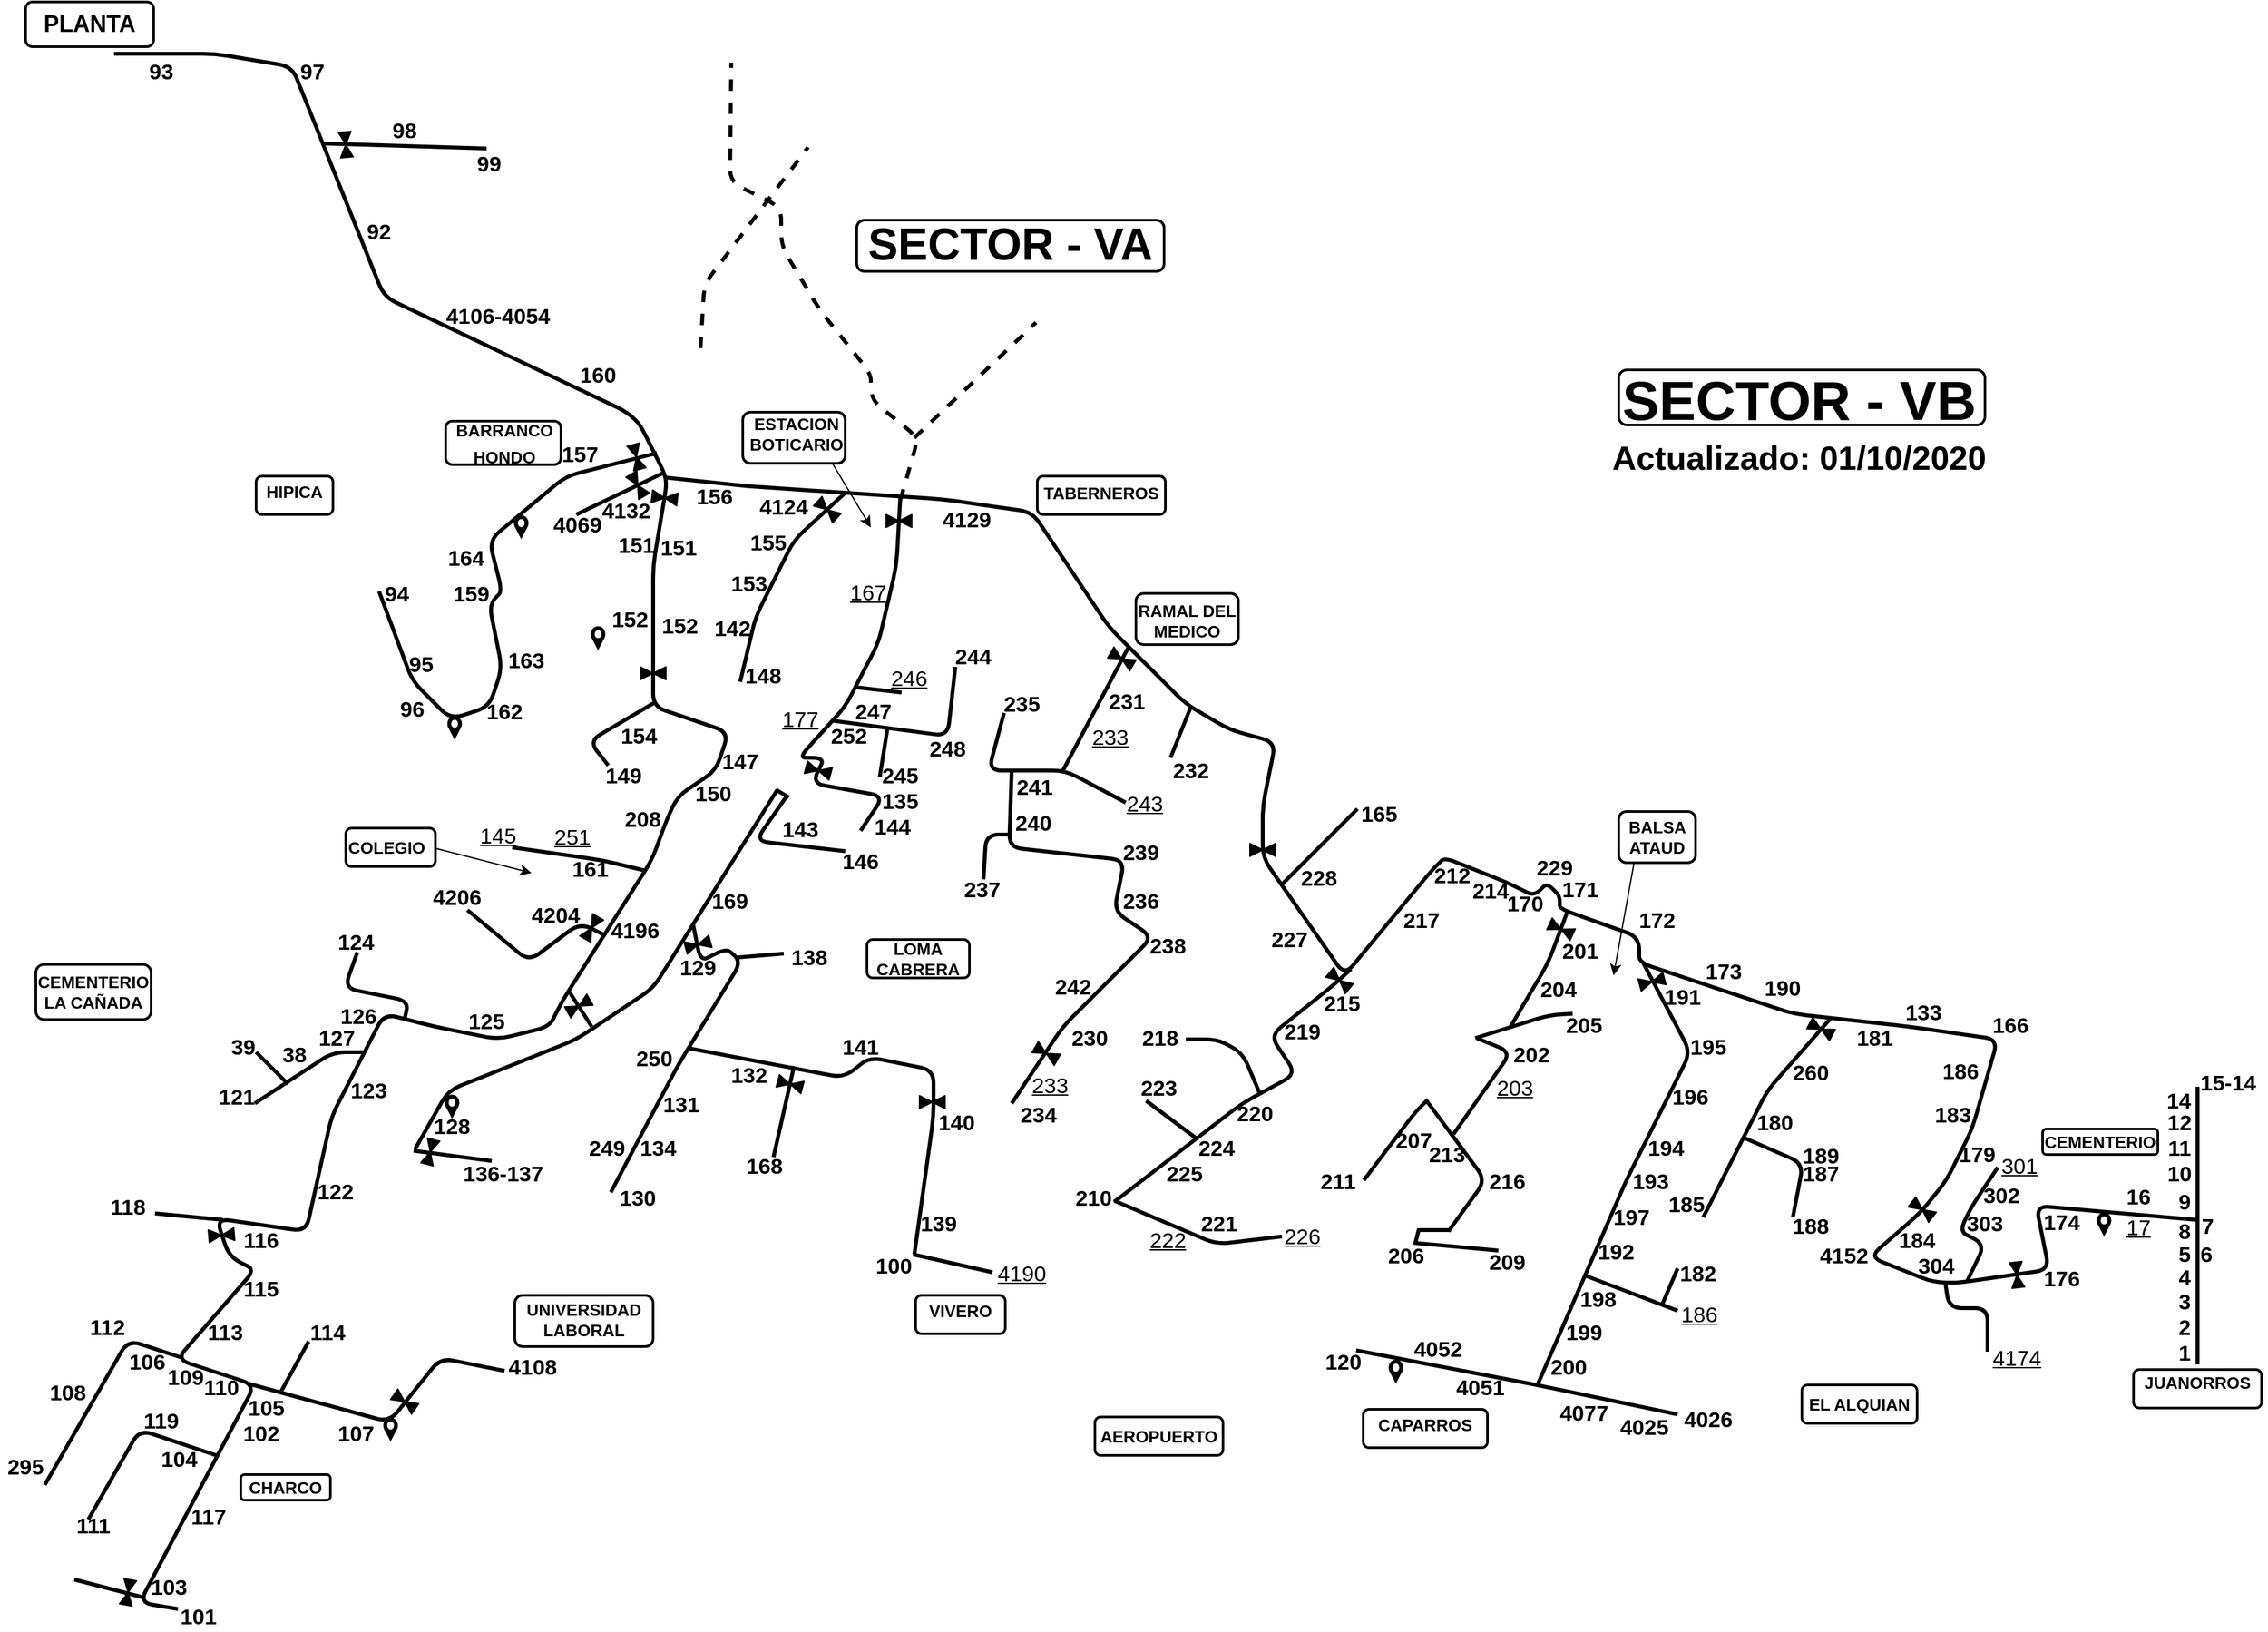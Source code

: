 <mxfile>
    <diagram id="nyOuXupL-N1avTP0qkD6" name="Page-1">
        <mxGraphModel dx="853" dy="617" grid="1" gridSize="10" guides="1" tooltips="1" connect="1" arrows="1" fold="1" page="1" pageScale="1" pageWidth="827" pageHeight="1169" math="0" shadow="0">
            <root>
                <mxCell id="0"/>
                <mxCell id="1" parent="0"/>
                <mxCell id="T-B9nDz0MbjNUT2mxpqN-2" value="" style="verticalLabelPosition=bottom;align=center;html=1;verticalAlign=top;pointerEvents=1;dashed=0;shape=mxgraph.pid2valves.valve;valveType=gate;defState=closed;strokeWidth=1;fillColor=none;fontSize=17;rotation=-95;" parent="1" vertex="1">
                    <mxGeometry x="260" y="146" width="20" height="10" as="geometry"/>
                </mxCell>
                <mxCell id="T-B9nDz0MbjNUT2mxpqN-3" value="" style="verticalLabelPosition=bottom;align=center;outlineConnect=0;dashed=0;html=1;verticalAlign=top;shape=mxgraph.pid.flow_sensors.rotameter;strokeWidth=3;fillColor=none;fontSize=17;rotation=-90;" parent="1" vertex="1">
                    <mxGeometry x="348" y="601.62" width="14" height="8.38" as="geometry"/>
                </mxCell>
                <mxCell id="T-B9nDz0MbjNUT2mxpqN-4" value="" style="verticalLabelPosition=bottom;align=center;html=1;verticalAlign=top;pointerEvents=1;dashed=0;shape=mxgraph.pid2valves.valve;valveType=gate;defState=closed;strokeWidth=1;fillColor=none;fontSize=17;rotation=0;" parent="1" vertex="1">
                    <mxGeometry x="500" y="559" width="20" height="10" as="geometry"/>
                </mxCell>
                <mxCell id="T-B9nDz0MbjNUT2mxpqN-5" value="" style="verticalLabelPosition=bottom;align=center;html=1;verticalAlign=top;pointerEvents=1;dashed=0;shape=mxgraph.pid2valves.valve;valveType=gate;defState=closed;strokeWidth=1;fillColor=none;fontSize=17;rotation=75;" parent="1" vertex="1">
                    <mxGeometry x="487" y="390" width="20" height="10" as="geometry"/>
                </mxCell>
                <mxCell id="T-B9nDz0MbjNUT2mxpqN-6" value="" style="verticalLabelPosition=bottom;align=center;html=1;verticalAlign=top;pointerEvents=1;dashed=0;shape=mxgraph.pid2valves.valve;valveType=gate;defState=closed;strokeWidth=1;fillColor=none;fontSize=17;rotation=0;" parent="1" vertex="1">
                    <mxGeometry x="692" y="440" width="20" height="10" as="geometry"/>
                </mxCell>
                <mxCell id="T-B9nDz0MbjNUT2mxpqN-7" value="" style="verticalLabelPosition=bottom;align=center;outlineConnect=0;dashed=0;html=1;verticalAlign=top;shape=mxgraph.pid.flow_sensors.rotameter;strokeWidth=3;fillColor=none;fontSize=17;rotation=-90;" parent="1" vertex="1">
                    <mxGeometry x="1636" y="989.62" width="14" height="8.38" as="geometry"/>
                </mxCell>
                <mxCell id="T-B9nDz0MbjNUT2mxpqN-8" value="" style="verticalLabelPosition=bottom;align=center;outlineConnect=0;dashed=0;html=1;verticalAlign=top;shape=mxgraph.pid.flow_sensors.rotameter;strokeWidth=3;fillColor=none;fontSize=17;rotation=-90;" parent="1" vertex="1">
                    <mxGeometry x="346" y="897.62" width="14" height="8.38" as="geometry"/>
                </mxCell>
                <mxCell id="T-B9nDz0MbjNUT2mxpqN-9" value="" style="endArrow=none;html=1;strokeWidth=3;" parent="1" edge="1">
                    <mxGeometry width="50" height="50" relative="1" as="geometry">
                        <mxPoint x="89" y="80" as="sourcePoint"/>
                        <mxPoint x="139" y="1295" as="targetPoint"/>
                        <Array as="points">
                            <mxPoint x="168" y="80"/>
                            <mxPoint x="228" y="90"/>
                            <mxPoint x="288" y="240"/>
                            <mxPoint x="300" y="270"/>
                            <mxPoint x="490" y="360"/>
                            <mxPoint x="500" y="370"/>
                            <mxPoint x="520" y="410"/>
                            <mxPoint x="520" y="420"/>
                            <mxPoint x="510" y="480"/>
                            <mxPoint x="510" y="590"/>
                            <mxPoint x="569" y="610"/>
                            <mxPoint x="559" y="640"/>
                            <mxPoint x="529" y="660"/>
                            <mxPoint x="520" y="680"/>
                            <mxPoint x="509" y="710"/>
                            <mxPoint x="439" y="820"/>
                            <mxPoint x="429" y="840"/>
                            <mxPoint x="389" y="850"/>
                            <mxPoint x="339" y="840"/>
                            <mxPoint x="300" y="830"/>
                            <mxPoint x="259" y="910"/>
                            <mxPoint x="239" y="1000"/>
                            <mxPoint x="169" y="990"/>
                            <mxPoint x="179" y="1020"/>
                            <mxPoint x="199" y="1030"/>
                            <mxPoint x="138" y="1100"/>
                            <mxPoint x="199" y="1120"/>
                            <mxPoint x="109" y="1290"/>
                        </Array>
                    </mxGeometry>
                </mxCell>
                <mxCell id="T-B9nDz0MbjNUT2mxpqN-10" value="PLANTA" style="text;html=1;strokeColor=none;fillColor=none;align=center;verticalAlign=middle;whiteSpace=wrap;rounded=0;opacity=20;fontStyle=1;fontSize=18;" parent="1" vertex="1">
                    <mxGeometry x="50" y="47" width="40" height="20" as="geometry"/>
                </mxCell>
                <mxCell id="T-B9nDz0MbjNUT2mxpqN-11" value="" style="rounded=1;whiteSpace=wrap;html=1;fontSize=18;fillColor=none;strokeWidth=2;" parent="1" vertex="1">
                    <mxGeometry x="20" y="39.5" width="100" height="35" as="geometry"/>
                </mxCell>
                <mxCell id="T-B9nDz0MbjNUT2mxpqN-12" value="93" style="text;html=1;strokeColor=none;fillColor=none;align=center;verticalAlign=middle;whiteSpace=wrap;rounded=0;fontSize=17;fontStyle=1" parent="1" vertex="1">
                    <mxGeometry x="106" y="85" width="40" height="20" as="geometry"/>
                </mxCell>
                <mxCell id="T-B9nDz0MbjNUT2mxpqN-13" value="97" style="text;html=1;strokeColor=none;fillColor=none;align=center;verticalAlign=middle;whiteSpace=wrap;rounded=0;fontSize=17;fontStyle=1" parent="1" vertex="1">
                    <mxGeometry x="224" y="85" width="40" height="20" as="geometry"/>
                </mxCell>
                <mxCell id="T-B9nDz0MbjNUT2mxpqN-14" value="" style="endArrow=none;html=1;strokeWidth=3;fontSize=17;" parent="1" edge="1">
                    <mxGeometry width="50" height="50" relative="1" as="geometry">
                        <mxPoint x="251" y="150" as="sourcePoint"/>
                        <mxPoint x="380" y="154" as="targetPoint"/>
                    </mxGeometry>
                </mxCell>
                <mxCell id="T-B9nDz0MbjNUT2mxpqN-15" value="98" style="text;html=1;strokeColor=none;fillColor=none;align=center;verticalAlign=middle;whiteSpace=wrap;rounded=0;fontSize=17;fontStyle=1" parent="1" vertex="1">
                    <mxGeometry x="296" y="131" width="40" height="20" as="geometry"/>
                </mxCell>
                <mxCell id="T-B9nDz0MbjNUT2mxpqN-16" value="99" style="text;html=1;strokeColor=none;fillColor=none;align=center;verticalAlign=middle;whiteSpace=wrap;rounded=0;fontSize=17;fontStyle=1" parent="1" vertex="1">
                    <mxGeometry x="362" y="157" width="40" height="20" as="geometry"/>
                </mxCell>
                <mxCell id="T-B9nDz0MbjNUT2mxpqN-18" value="92" style="text;html=1;strokeColor=none;fillColor=none;align=center;verticalAlign=middle;whiteSpace=wrap;rounded=0;fontSize=17;fontStyle=1" parent="1" vertex="1">
                    <mxGeometry x="276" y="210" width="40" height="20" as="geometry"/>
                </mxCell>
                <mxCell id="T-B9nDz0MbjNUT2mxpqN-19" value="4106-4054" style="text;html=1;strokeColor=none;fillColor=none;align=center;verticalAlign=middle;whiteSpace=wrap;rounded=0;fontSize=17;fontStyle=1" parent="1" vertex="1">
                    <mxGeometry x="344" y="276" width="90" height="20" as="geometry"/>
                </mxCell>
                <mxCell id="T-B9nDz0MbjNUT2mxpqN-20" value="160" style="text;html=1;strokeColor=none;fillColor=none;align=center;verticalAlign=middle;whiteSpace=wrap;rounded=0;fontSize=17;fontStyle=1" parent="1" vertex="1">
                    <mxGeometry x="447" y="322" width="40" height="20" as="geometry"/>
                </mxCell>
                <mxCell id="T-B9nDz0MbjNUT2mxpqN-21" value="" style="endArrow=none;html=1;strokeWidth=3;fontSize=17;" parent="1" edge="1">
                    <mxGeometry width="50" height="50" relative="1" as="geometry">
                        <mxPoint x="450" y="440" as="sourcePoint"/>
                        <mxPoint x="519" y="407" as="targetPoint"/>
                    </mxGeometry>
                </mxCell>
                <mxCell id="T-B9nDz0MbjNUT2mxpqN-22" value="" style="verticalLabelPosition=bottom;align=center;html=1;verticalAlign=top;pointerEvents=1;dashed=0;shape=mxgraph.pid2valves.valve;valveType=gate;defState=closed;strokeWidth=1;fillColor=none;fontSize=17;rotation=60;" parent="1" vertex="1">
                    <mxGeometry x="488" y="412" width="20" height="10" as="geometry"/>
                </mxCell>
                <mxCell id="T-B9nDz0MbjNUT2mxpqN-23" value="" style="verticalLabelPosition=bottom;align=center;html=1;verticalAlign=top;pointerEvents=1;dashed=0;shape=mxgraph.pid2valves.valve;valveType=gate;defState=closed;strokeWidth=1;fillColor=none;fontSize=17;rotation=7;" parent="1" vertex="1">
                    <mxGeometry x="509" y="422" width="20" height="10" as="geometry"/>
                </mxCell>
                <mxCell id="T-B9nDz0MbjNUT2mxpqN-25" value="4132" style="text;html=1;strokeColor=none;fillColor=none;align=center;verticalAlign=middle;whiteSpace=wrap;rounded=0;fontSize=17;fontStyle=1" parent="1" vertex="1">
                    <mxGeometry x="469" y="428" width="40" height="20" as="geometry"/>
                </mxCell>
                <mxCell id="T-B9nDz0MbjNUT2mxpqN-26" value="4069" style="text;html=1;strokeColor=none;fillColor=none;align=center;verticalAlign=middle;whiteSpace=wrap;rounded=0;fontSize=17;fontStyle=1" parent="1" vertex="1">
                    <mxGeometry x="431" y="439" width="40" height="20" as="geometry"/>
                </mxCell>
                <mxCell id="T-B9nDz0MbjNUT2mxpqN-27" value="" style="endArrow=none;html=1;strokeWidth=3;fontSize=17;" parent="1" edge="1">
                    <mxGeometry width="50" height="50" relative="1" as="geometry">
                        <mxPoint x="296" y="500" as="sourcePoint"/>
                        <mxPoint x="513" y="392" as="targetPoint"/>
                        <Array as="points">
                            <mxPoint x="322" y="570"/>
                            <mxPoint x="352" y="600"/>
                            <mxPoint x="382" y="590"/>
                            <mxPoint x="392" y="560"/>
                            <mxPoint x="382" y="510"/>
                            <mxPoint x="392" y="500"/>
                            <mxPoint x="382" y="460"/>
                            <mxPoint x="442" y="410"/>
                        </Array>
                    </mxGeometry>
                </mxCell>
                <mxCell id="T-B9nDz0MbjNUT2mxpqN-28" value="157" style="text;html=1;strokeColor=none;fillColor=none;align=center;verticalAlign=middle;whiteSpace=wrap;rounded=0;fontSize=17;fontStyle=1" parent="1" vertex="1">
                    <mxGeometry x="433" y="384" width="40" height="20" as="geometry"/>
                </mxCell>
                <mxCell id="T-B9nDz0MbjNUT2mxpqN-29" value="164" style="text;html=1;strokeColor=none;fillColor=none;align=center;verticalAlign=middle;whiteSpace=wrap;rounded=0;fontSize=17;fontStyle=1" parent="1" vertex="1">
                    <mxGeometry x="344" y="465" width="40" height="20" as="geometry"/>
                </mxCell>
                <mxCell id="T-B9nDz0MbjNUT2mxpqN-31" value="159" style="text;html=1;strokeColor=none;fillColor=none;align=center;verticalAlign=middle;whiteSpace=wrap;rounded=0;fontSize=17;fontStyle=1" parent="1" vertex="1">
                    <mxGeometry x="348" y="492.62" width="40" height="20" as="geometry"/>
                </mxCell>
                <mxCell id="T-B9nDz0MbjNUT2mxpqN-32" value="" style="verticalLabelPosition=bottom;align=center;outlineConnect=0;dashed=0;html=1;verticalAlign=top;shape=mxgraph.pid.flow_sensors.rotameter;strokeWidth=3;fillColor=none;fontSize=17;rotation=-90;" parent="1" vertex="1">
                    <mxGeometry x="460" y="531.62" width="14" height="8.38" as="geometry"/>
                </mxCell>
                <mxCell id="T-B9nDz0MbjNUT2mxpqN-33" value="" style="verticalLabelPosition=bottom;align=center;outlineConnect=0;dashed=0;html=1;verticalAlign=top;shape=mxgraph.pid.flow_sensors.rotameter;strokeWidth=3;fillColor=none;fontSize=17;rotation=-90;" parent="1" vertex="1">
                    <mxGeometry x="1083" y="1104.62" width="14" height="8.38" as="geometry"/>
                </mxCell>
                <mxCell id="T-B9nDz0MbjNUT2mxpqN-34" value="" style="verticalLabelPosition=bottom;align=center;outlineConnect=0;dashed=0;html=1;verticalAlign=top;shape=mxgraph.pid.flow_sensors.rotameter;strokeWidth=3;fillColor=none;fontSize=17;rotation=-90;" parent="1" vertex="1">
                    <mxGeometry x="400" y="444.81" width="14" height="8.38" as="geometry"/>
                </mxCell>
                <mxCell id="T-B9nDz0MbjNUT2mxpqN-35" value="163" style="text;html=1;strokeColor=none;fillColor=none;align=center;verticalAlign=middle;whiteSpace=wrap;rounded=0;fontSize=17;fontStyle=1" parent="1" vertex="1">
                    <mxGeometry x="391" y="545" width="40" height="20" as="geometry"/>
                </mxCell>
                <mxCell id="T-B9nDz0MbjNUT2mxpqN-36" value="162" style="text;html=1;strokeColor=none;fillColor=none;align=center;verticalAlign=middle;whiteSpace=wrap;rounded=0;fontSize=17;fontStyle=1" parent="1" vertex="1">
                    <mxGeometry x="374" y="585" width="40" height="20" as="geometry"/>
                </mxCell>
                <mxCell id="T-B9nDz0MbjNUT2mxpqN-37" value="96" style="text;html=1;strokeColor=none;fillColor=none;align=center;verticalAlign=middle;whiteSpace=wrap;rounded=0;fontSize=17;fontStyle=1" parent="1" vertex="1">
                    <mxGeometry x="307" y="582.62" width="30" height="20" as="geometry"/>
                </mxCell>
                <mxCell id="T-B9nDz0MbjNUT2mxpqN-39" value="95" style="text;html=1;strokeColor=none;fillColor=none;align=center;verticalAlign=middle;whiteSpace=wrap;rounded=0;fontSize=17;fontStyle=1" parent="1" vertex="1">
                    <mxGeometry x="309" y="547.81" width="40" height="20" as="geometry"/>
                </mxCell>
                <mxCell id="T-B9nDz0MbjNUT2mxpqN-41" value="94" style="text;html=1;strokeColor=none;fillColor=none;align=center;verticalAlign=middle;whiteSpace=wrap;rounded=0;fontSize=17;fontStyle=1" parent="1" vertex="1">
                    <mxGeometry x="290" y="492.62" width="40" height="20" as="geometry"/>
                </mxCell>
                <mxCell id="T-B9nDz0MbjNUT2mxpqN-42" value="&lt;font style=&quot;font-size: 13px&quot;&gt;BARRANCO HONDO&lt;/font&gt;" style="text;html=1;strokeColor=none;fillColor=none;align=center;verticalAlign=middle;whiteSpace=wrap;rounded=0;fontSize=17;fontStyle=1" parent="1" vertex="1">
                    <mxGeometry x="374" y="374" width="40" height="20" as="geometry"/>
                </mxCell>
                <mxCell id="T-B9nDz0MbjNUT2mxpqN-43" value="&lt;font style=&quot;font-size: 13px&quot;&gt;HIPICA&lt;/font&gt;" style="text;html=1;strokeColor=none;fillColor=none;align=center;verticalAlign=middle;whiteSpace=wrap;rounded=0;fontSize=17;fontStyle=1" parent="1" vertex="1">
                    <mxGeometry x="210" y="412" width="40" height="20" as="geometry"/>
                </mxCell>
                <mxCell id="T-B9nDz0MbjNUT2mxpqN-44" value="" style="rounded=1;whiteSpace=wrap;html=1;strokeWidth=2;fillColor=none;fontSize=17;" parent="1" vertex="1">
                    <mxGeometry x="348" y="367" width="90" height="34" as="geometry"/>
                </mxCell>
                <mxCell id="T-B9nDz0MbjNUT2mxpqN-45" value="" style="rounded=1;whiteSpace=wrap;html=1;strokeWidth=2;fillColor=none;fontSize=17;" parent="1" vertex="1">
                    <mxGeometry x="200" y="410" width="60" height="30" as="geometry"/>
                </mxCell>
                <mxCell id="T-B9nDz0MbjNUT2mxpqN-46" value="TABERNEROS" style="text;html=1;strokeColor=none;fillColor=none;align=center;verticalAlign=middle;whiteSpace=wrap;rounded=0;fontSize=13;fontStyle=1" parent="1" vertex="1">
                    <mxGeometry x="840" y="413" width="40" height="20" as="geometry"/>
                </mxCell>
                <mxCell id="T-B9nDz0MbjNUT2mxpqN-47" value="ESTACION BOTICARIO" style="text;html=1;strokeColor=none;fillColor=none;align=center;verticalAlign=middle;whiteSpace=wrap;rounded=0;fontSize=13;fontStyle=1" parent="1" vertex="1">
                    <mxGeometry x="602" y="367" width="40" height="20" as="geometry"/>
                </mxCell>
                <mxCell id="T-B9nDz0MbjNUT2mxpqN-48" value="RAMAL DEL MEDICO" style="text;html=1;strokeColor=none;fillColor=none;align=center;verticalAlign=middle;whiteSpace=wrap;rounded=0;fontSize=13;fontStyle=1" parent="1" vertex="1">
                    <mxGeometry x="887" y="512.62" width="80" height="20" as="geometry"/>
                </mxCell>
                <mxCell id="T-B9nDz0MbjNUT2mxpqN-49" value="" style="rounded=1;whiteSpace=wrap;html=1;strokeWidth=2;fillColor=none;fontSize=13;" parent="1" vertex="1">
                    <mxGeometry x="887" y="501.62" width="80" height="40" as="geometry"/>
                </mxCell>
                <mxCell id="T-B9nDz0MbjNUT2mxpqN-50" value="" style="rounded=1;whiteSpace=wrap;html=1;strokeWidth=2;fillColor=none;fontSize=13;" parent="1" vertex="1">
                    <mxGeometry x="810" y="410" width="100" height="30" as="geometry"/>
                </mxCell>
                <mxCell id="T-B9nDz0MbjNUT2mxpqN-51" value="" style="rounded=1;whiteSpace=wrap;html=1;strokeWidth=2;fillColor=none;fontSize=13;" parent="1" vertex="1">
                    <mxGeometry x="580" y="360" width="80" height="40" as="geometry"/>
                </mxCell>
                <mxCell id="T-B9nDz0MbjNUT2mxpqN-52" value="" style="endArrow=classic;html=1;strokeWidth=1;fontSize=13;" parent="1" edge="1">
                    <mxGeometry width="50" height="50" relative="1" as="geometry">
                        <mxPoint x="650" y="400" as="sourcePoint"/>
                        <mxPoint x="680" y="450" as="targetPoint"/>
                    </mxGeometry>
                </mxCell>
                <mxCell id="T-B9nDz0MbjNUT2mxpqN-53" value="LOMA CABRERA" style="text;html=1;strokeColor=none;fillColor=none;align=center;verticalAlign=middle;whiteSpace=wrap;rounded=0;fontSize=13;fontStyle=1" parent="1" vertex="1">
                    <mxGeometry x="697" y="777" width="40" height="20" as="geometry"/>
                </mxCell>
                <mxCell id="T-B9nDz0MbjNUT2mxpqN-54" value="" style="rounded=1;whiteSpace=wrap;html=1;strokeWidth=2;fillColor=none;fontSize=13;" parent="1" vertex="1">
                    <mxGeometry x="677" y="772" width="80" height="30" as="geometry"/>
                </mxCell>
                <mxCell id="T-B9nDz0MbjNUT2mxpqN-55" value="UNIVERSIDAD LABORAL" style="text;html=1;strokeColor=none;fillColor=none;align=center;verticalAlign=middle;whiteSpace=wrap;rounded=0;fontSize=13;fontStyle=1" parent="1" vertex="1">
                    <mxGeometry x="436" y="1059" width="40" height="20" as="geometry"/>
                </mxCell>
                <mxCell id="T-B9nDz0MbjNUT2mxpqN-56" value="VIVERO" style="text;html=1;strokeColor=none;fillColor=none;align=center;verticalAlign=middle;whiteSpace=wrap;rounded=0;fontSize=13;fontStyle=1" parent="1" vertex="1">
                    <mxGeometry x="730" y="1052" width="40" height="20" as="geometry"/>
                </mxCell>
                <mxCell id="T-B9nDz0MbjNUT2mxpqN-57" value="" style="rounded=1;whiteSpace=wrap;html=1;strokeWidth=2;fillColor=none;fontSize=13;" parent="1" vertex="1">
                    <mxGeometry x="402" y="1050" width="108" height="40" as="geometry"/>
                </mxCell>
                <mxCell id="T-B9nDz0MbjNUT2mxpqN-58" value="" style="rounded=1;whiteSpace=wrap;html=1;strokeWidth=2;fillColor=none;fontSize=13;" parent="1" vertex="1">
                    <mxGeometry x="715" y="1050" width="70" height="30" as="geometry"/>
                </mxCell>
                <mxCell id="T-B9nDz0MbjNUT2mxpqN-59" value="&lt;b&gt;AEROPUERTO&lt;/b&gt;" style="text;html=1;strokeColor=none;fillColor=none;align=center;verticalAlign=middle;whiteSpace=wrap;rounded=0;fontSize=13;" parent="1" vertex="1">
                    <mxGeometry x="885" y="1150" width="40" height="20" as="geometry"/>
                </mxCell>
                <mxCell id="T-B9nDz0MbjNUT2mxpqN-60" value="CAPARROS" style="text;html=1;strokeColor=none;fillColor=none;align=center;verticalAlign=middle;whiteSpace=wrap;rounded=0;fontSize=13;fontStyle=1" parent="1" vertex="1">
                    <mxGeometry x="1093" y="1141" width="40" height="20" as="geometry"/>
                </mxCell>
                <mxCell id="T-B9nDz0MbjNUT2mxpqN-61" value="" style="rounded=1;whiteSpace=wrap;html=1;strokeWidth=2;fillColor=none;fontSize=13;" parent="1" vertex="1">
                    <mxGeometry x="855" y="1145" width="100" height="30" as="geometry"/>
                </mxCell>
                <mxCell id="T-B9nDz0MbjNUT2mxpqN-62" value="" style="rounded=1;whiteSpace=wrap;html=1;strokeWidth=2;fillColor=none;fontSize=13;" parent="1" vertex="1">
                    <mxGeometry x="1064.5" y="1139" width="97" height="30" as="geometry"/>
                </mxCell>
                <mxCell id="T-B9nDz0MbjNUT2mxpqN-63" value="EL ALQUIAN" style="text;html=1;strokeColor=none;fillColor=none;align=center;verticalAlign=middle;whiteSpace=wrap;rounded=0;fontSize=13;fontStyle=1" parent="1" vertex="1">
                    <mxGeometry x="1407" y="1125" width="90" height="20" as="geometry"/>
                </mxCell>
                <mxCell id="T-B9nDz0MbjNUT2mxpqN-64" value="JUANORROS" style="text;html=1;strokeColor=none;fillColor=none;align=center;verticalAlign=middle;whiteSpace=wrap;rounded=0;fontSize=13;fontStyle=1" parent="1" vertex="1">
                    <mxGeometry x="1696" y="1108" width="40" height="20" as="geometry"/>
                </mxCell>
                <mxCell id="T-B9nDz0MbjNUT2mxpqN-65" value="" style="rounded=1;whiteSpace=wrap;html=1;strokeWidth=2;fillColor=none;fontSize=13;" parent="1" vertex="1">
                    <mxGeometry x="1407" y="1120" width="90" height="30" as="geometry"/>
                </mxCell>
                <mxCell id="T-B9nDz0MbjNUT2mxpqN-66" value="" style="rounded=1;whiteSpace=wrap;html=1;strokeWidth=2;fillColor=none;fontSize=13;" parent="1" vertex="1">
                    <mxGeometry x="1666" y="1108" width="100" height="30" as="geometry"/>
                </mxCell>
                <mxCell id="T-B9nDz0MbjNUT2mxpqN-67" value="CEMENTERIO" style="text;html=1;strokeColor=none;fillColor=none;align=center;verticalAlign=middle;whiteSpace=wrap;rounded=0;fontSize=13;fontStyle=1" parent="1" vertex="1">
                    <mxGeometry x="1620" y="920" width="40" height="20" as="geometry"/>
                </mxCell>
                <mxCell id="T-B9nDz0MbjNUT2mxpqN-68" value="" style="rounded=1;whiteSpace=wrap;html=1;strokeWidth=2;fillColor=none;fontSize=13;" parent="1" vertex="1">
                    <mxGeometry x="1595" y="920" width="90" height="20" as="geometry"/>
                </mxCell>
                <mxCell id="T-B9nDz0MbjNUT2mxpqN-69" value="BALSA ATAUD" style="text;html=1;strokeColor=none;fillColor=none;align=center;verticalAlign=middle;whiteSpace=wrap;rounded=0;fontSize=13;fontStyle=1" parent="1" vertex="1">
                    <mxGeometry x="1274" y="682" width="40" height="20" as="geometry"/>
                </mxCell>
                <mxCell id="T-B9nDz0MbjNUT2mxpqN-70" value="" style="rounded=1;whiteSpace=wrap;html=1;strokeWidth=2;fillColor=none;fontSize=13;" parent="1" vertex="1">
                    <mxGeometry x="1264" y="672" width="60" height="40" as="geometry"/>
                </mxCell>
                <mxCell id="T-B9nDz0MbjNUT2mxpqN-71" value="CHARCO" style="text;html=1;strokeColor=none;fillColor=none;align=center;verticalAlign=middle;whiteSpace=wrap;rounded=0;fontSize=13;fontStyle=1" parent="1" vertex="1">
                    <mxGeometry x="203" y="1190" width="40" height="20" as="geometry"/>
                </mxCell>
                <mxCell id="T-B9nDz0MbjNUT2mxpqN-72" value="" style="rounded=1;whiteSpace=wrap;html=1;strokeWidth=2;fillColor=none;fontSize=13;" parent="1" vertex="1">
                    <mxGeometry x="188" y="1190" width="70" height="20" as="geometry"/>
                </mxCell>
                <mxCell id="T-B9nDz0MbjNUT2mxpqN-73" value="CEMENTERIO LA CAÑADA" style="text;html=1;strokeColor=none;fillColor=none;align=center;verticalAlign=middle;whiteSpace=wrap;rounded=0;fontSize=13;fontStyle=1" parent="1" vertex="1">
                    <mxGeometry x="48" y="803" width="50" height="20" as="geometry"/>
                </mxCell>
                <mxCell id="T-B9nDz0MbjNUT2mxpqN-74" value="COLEGIO" style="text;html=1;strokeColor=none;fillColor=none;align=center;verticalAlign=middle;whiteSpace=wrap;rounded=0;fontSize=13;fontStyle=1" parent="1" vertex="1">
                    <mxGeometry x="282" y="690" width="40" height="20" as="geometry"/>
                </mxCell>
                <mxCell id="T-B9nDz0MbjNUT2mxpqN-75" value="" style="rounded=1;whiteSpace=wrap;html=1;strokeWidth=2;fillColor=none;fontSize=13;" parent="1" vertex="1">
                    <mxGeometry x="28" y="791.5" width="90" height="43" as="geometry"/>
                </mxCell>
                <mxCell id="T-B9nDz0MbjNUT2mxpqN-76" value="" style="rounded=1;whiteSpace=wrap;html=1;strokeWidth=2;fillColor=none;fontSize=13;" parent="1" vertex="1">
                    <mxGeometry x="270" y="685" width="70" height="30" as="geometry"/>
                </mxCell>
                <mxCell id="T-B9nDz0MbjNUT2mxpqN-77" value="" style="endArrow=classic;html=1;strokeWidth=1;fontSize=13;" parent="1" edge="1">
                    <mxGeometry width="50" height="50" relative="1" as="geometry">
                        <mxPoint x="341" y="701" as="sourcePoint"/>
                        <mxPoint x="415" y="720" as="targetPoint"/>
                    </mxGeometry>
                </mxCell>
                <mxCell id="T-B9nDz0MbjNUT2mxpqN-78" value="&lt;font style=&quot;font-size: 35px&quot;&gt;SECTOR - VA&lt;/font&gt;" style="text;html=1;strokeColor=none;fillColor=none;align=center;verticalAlign=middle;whiteSpace=wrap;rounded=0;fontSize=80;fontStyle=1" parent="1" vertex="1">
                    <mxGeometry x="664" y="203" width="250" height="20" as="geometry"/>
                </mxCell>
                <mxCell id="T-B9nDz0MbjNUT2mxpqN-79" value="" style="rounded=1;whiteSpace=wrap;html=1;strokeWidth=2;fillColor=none;fontSize=80;" parent="1" vertex="1">
                    <mxGeometry x="669" y="210" width="240" height="40" as="geometry"/>
                </mxCell>
                <mxCell id="T-B9nDz0MbjNUT2mxpqN-80" value="" style="rounded=1;whiteSpace=wrap;html=1;strokeWidth=2;fillColor=none;fontSize=80;" parent="1" vertex="1">
                    <mxGeometry x="1264" y="327" width="286" height="43" as="geometry"/>
                </mxCell>
                <mxCell id="T-B9nDz0MbjNUT2mxpqN-81" value="&lt;font style=&quot;font-size: 43px;&quot;&gt;SECTOR - VB&lt;/font&gt;" style="text;html=1;strokeColor=none;fillColor=none;align=center;verticalAlign=middle;whiteSpace=wrap;rounded=0;fontSize=43;fontStyle=1" parent="1" vertex="1">
                    <mxGeometry x="1170" y="342" width="470" height="17" as="geometry"/>
                </mxCell>
                <mxCell id="T-B9nDz0MbjNUT2mxpqN-82" value="&lt;font style=&quot;font-size: 26px&quot;&gt;Actualizado: 01/10/2020&lt;/font&gt;" style="text;html=1;strokeColor=none;fillColor=none;align=center;verticalAlign=middle;whiteSpace=wrap;rounded=0;fontSize=43;fontStyle=1" parent="1" vertex="1">
                    <mxGeometry x="1245" y="380" width="320" height="20" as="geometry"/>
                </mxCell>
                <mxCell id="T-B9nDz0MbjNUT2mxpqN-83" value="" style="endArrow=none;html=1;strokeWidth=3;fontSize=43;" parent="1" edge="1">
                    <mxGeometry width="50" height="50" relative="1" as="geometry">
                        <mxPoint x="519" y="411" as="sourcePoint"/>
                        <mxPoint x="1715" y="991" as="targetPoint"/>
                        <Array as="points">
                            <mxPoint x="586" y="418"/>
                            <mxPoint x="736" y="428"/>
                            <mxPoint x="806" y="438"/>
                            <mxPoint x="866" y="528"/>
                            <mxPoint x="926" y="588"/>
                            <mxPoint x="960" y="608"/>
                            <mxPoint x="996" y="618"/>
                            <mxPoint x="986" y="668"/>
                            <mxPoint x="986" y="708"/>
                            <mxPoint x="1050" y="800"/>
                            <mxPoint x="1118" y="718"/>
                            <mxPoint x="1128" y="708"/>
                            <mxPoint x="1178" y="728"/>
                            <mxPoint x="1198" y="738"/>
                            <mxPoint x="1208" y="728"/>
                            <mxPoint x="1218" y="738"/>
                            <mxPoint x="1218" y="748"/>
                            <mxPoint x="1280" y="770"/>
                            <mxPoint x="1280" y="790"/>
                            <mxPoint x="1400" y="830"/>
                            <mxPoint x="1490" y="840"/>
                            <mxPoint x="1560" y="850"/>
                            <mxPoint x="1540" y="920"/>
                            <mxPoint x="1520" y="960"/>
                            <mxPoint x="1500" y="985"/>
                            <mxPoint x="1460" y="1020"/>
                            <mxPoint x="1510" y="1040"/>
                            <mxPoint x="1530" y="1040"/>
                            <mxPoint x="1600" y="1030"/>
                            <mxPoint x="1590" y="980"/>
                        </Array>
                    </mxGeometry>
                </mxCell>
                <mxCell id="T-B9nDz0MbjNUT2mxpqN-84" value="" style="endArrow=none;html=1;strokeWidth=3;fontSize=43;" parent="1" edge="1">
                    <mxGeometry width="50" height="50" relative="1" as="geometry">
                        <mxPoint x="578" y="570.667" as="sourcePoint"/>
                        <mxPoint x="660" y="423" as="targetPoint"/>
                        <Array as="points">
                            <mxPoint x="590" y="520"/>
                            <mxPoint x="620" y="460"/>
                        </Array>
                    </mxGeometry>
                </mxCell>
                <mxCell id="T-B9nDz0MbjNUT2mxpqN-86" value="" style="verticalLabelPosition=bottom;align=center;html=1;verticalAlign=top;pointerEvents=1;dashed=0;shape=mxgraph.pid2valves.valve;valveType=gate;defState=closed;strokeWidth=1;fillColor=none;fontSize=17;rotation=15;" parent="1" vertex="1">
                    <mxGeometry x="629" y="635" width="20" height="10" as="geometry"/>
                </mxCell>
                <mxCell id="T-B9nDz0MbjNUT2mxpqN-87" value="" style="verticalLabelPosition=bottom;align=center;html=1;verticalAlign=top;pointerEvents=1;dashed=0;shape=mxgraph.pid2valves.valve;valveType=gate;defState=closed;strokeWidth=1;fillColor=none;fontSize=17;rotation=30;" parent="1" vertex="1">
                    <mxGeometry x="866" y="547.81" width="20" height="10" as="geometry"/>
                </mxCell>
                <mxCell id="T-B9nDz0MbjNUT2mxpqN-88" value="" style="verticalLabelPosition=bottom;align=center;html=1;verticalAlign=top;pointerEvents=1;dashed=0;shape=mxgraph.pid2valves.valve;valveType=gate;defState=closed;strokeWidth=1;fillColor=none;fontSize=17;rotation=42;" parent="1" vertex="1">
                    <mxGeometry x="636" y="431.19" width="20" height="10" as="geometry"/>
                </mxCell>
                <mxCell id="T-B9nDz0MbjNUT2mxpqN-90" value="" style="endArrow=none;html=1;strokeWidth=3;fontSize=43;" parent="1" edge="1">
                    <mxGeometry width="50" height="50" relative="1" as="geometry">
                        <mxPoint x="672" y="687" as="sourcePoint"/>
                        <mxPoint x="703" y="427" as="targetPoint"/>
                        <Array as="points">
                            <mxPoint x="690" y="660"/>
                            <mxPoint x="634" y="650"/>
                            <mxPoint x="644" y="630"/>
                            <mxPoint x="624" y="630"/>
                            <mxPoint x="660" y="590"/>
                            <mxPoint x="686" y="540"/>
                            <mxPoint x="700" y="480"/>
                        </Array>
                    </mxGeometry>
                </mxCell>
                <mxCell id="T-B9nDz0MbjNUT2mxpqN-91" value="&lt;font style=&quot;font-size: 17px&quot;&gt;156&lt;/font&gt;" style="text;html=1;strokeColor=none;fillColor=none;align=center;verticalAlign=middle;whiteSpace=wrap;rounded=0;fontSize=13;fontStyle=1" parent="1" vertex="1">
                    <mxGeometry x="538" y="417" width="40" height="20" as="geometry"/>
                </mxCell>
                <mxCell id="T-B9nDz0MbjNUT2mxpqN-92" value="&lt;font style=&quot;font-size: 17px&quot;&gt;151&lt;/font&gt;" style="text;html=1;strokeColor=none;fillColor=none;align=center;verticalAlign=middle;whiteSpace=wrap;rounded=0;fontSize=13;fontStyle=1" parent="1" vertex="1">
                    <mxGeometry x="477" y="455" width="40" height="20" as="geometry"/>
                </mxCell>
                <mxCell id="T-B9nDz0MbjNUT2mxpqN-93" value="&lt;font style=&quot;font-size: 17px&quot;&gt;4124&lt;/font&gt;" style="text;html=1;strokeColor=none;fillColor=none;align=center;verticalAlign=middle;whiteSpace=wrap;rounded=0;fontSize=13;fontStyle=1" parent="1" vertex="1">
                    <mxGeometry x="592" y="424.81" width="40" height="20" as="geometry"/>
                </mxCell>
                <mxCell id="T-B9nDz0MbjNUT2mxpqN-94" value="152" style="text;html=1;strokeColor=none;fillColor=none;align=center;verticalAlign=middle;whiteSpace=wrap;rounded=0;fontSize=17;fontStyle=1" parent="1" vertex="1">
                    <mxGeometry x="472" y="512.62" width="40" height="20" as="geometry"/>
                </mxCell>
                <mxCell id="T-B9nDz0MbjNUT2mxpqN-95" value="155" style="text;html=1;strokeColor=none;fillColor=none;align=center;verticalAlign=middle;whiteSpace=wrap;rounded=0;fontSize=17;fontStyle=1" parent="1" vertex="1">
                    <mxGeometry x="580" y="453.19" width="40" height="20" as="geometry"/>
                </mxCell>
                <mxCell id="T-B9nDz0MbjNUT2mxpqN-96" value="153" style="text;html=1;strokeColor=none;fillColor=none;align=center;verticalAlign=middle;whiteSpace=wrap;rounded=0;fontSize=17;fontStyle=1" parent="1" vertex="1">
                    <mxGeometry x="565" y="485" width="40" height="20" as="geometry"/>
                </mxCell>
                <mxCell id="T-B9nDz0MbjNUT2mxpqN-97" value="&lt;span style=&quot;font-weight: normal&quot;&gt;&lt;u&gt;167&lt;/u&gt;&lt;/span&gt;" style="text;html=1;strokeColor=none;fillColor=none;align=center;verticalAlign=middle;whiteSpace=wrap;rounded=0;fontSize=17;fontStyle=1" parent="1" vertex="1">
                    <mxGeometry x="658" y="492" width="40" height="20" as="geometry"/>
                </mxCell>
                <mxCell id="T-B9nDz0MbjNUT2mxpqN-99" value="142" style="text;html=1;strokeColor=none;fillColor=none;align=center;verticalAlign=middle;whiteSpace=wrap;rounded=0;fontSize=17;fontStyle=1" parent="1" vertex="1">
                    <mxGeometry x="552" y="520" width="40" height="20" as="geometry"/>
                </mxCell>
                <mxCell id="T-B9nDz0MbjNUT2mxpqN-100" value="148" style="text;html=1;strokeColor=none;fillColor=none;align=center;verticalAlign=middle;whiteSpace=wrap;rounded=0;fontSize=17;fontStyle=1" parent="1" vertex="1">
                    <mxGeometry x="576" y="557" width="40" height="20" as="geometry"/>
                </mxCell>
                <mxCell id="T-B9nDz0MbjNUT2mxpqN-102" value="&lt;span style=&quot;font-weight: normal&quot;&gt;&lt;u&gt;177&lt;/u&gt;&lt;/span&gt;" style="text;html=1;strokeColor=none;fillColor=none;align=center;verticalAlign=middle;whiteSpace=wrap;rounded=0;fontSize=17;fontStyle=1" parent="1" vertex="1">
                    <mxGeometry x="605" y="591" width="40" height="20" as="geometry"/>
                </mxCell>
                <mxCell id="T-B9nDz0MbjNUT2mxpqN-103" value="147" style="text;html=1;strokeColor=none;fillColor=none;align=center;verticalAlign=middle;whiteSpace=wrap;rounded=0;fontSize=17;fontStyle=1" parent="1" vertex="1">
                    <mxGeometry x="558" y="624" width="40" height="20" as="geometry"/>
                </mxCell>
                <mxCell id="T-B9nDz0MbjNUT2mxpqN-105" value="150" style="text;html=1;strokeColor=none;fillColor=none;align=center;verticalAlign=middle;whiteSpace=wrap;rounded=0;fontSize=17;fontStyle=1" parent="1" vertex="1">
                    <mxGeometry x="537" y="649" width="40" height="20" as="geometry"/>
                </mxCell>
                <mxCell id="T-B9nDz0MbjNUT2mxpqN-106" value="" style="endArrow=none;html=1;strokeWidth=3;fontSize=17;" parent="1" edge="1">
                    <mxGeometry width="50" height="50" relative="1" as="geometry">
                        <mxPoint x="475" y="636" as="sourcePoint"/>
                        <mxPoint x="511" y="587" as="targetPoint"/>
                        <Array as="points">
                            <mxPoint x="460" y="617"/>
                        </Array>
                    </mxGeometry>
                </mxCell>
                <mxCell id="T-B9nDz0MbjNUT2mxpqN-107" value="154" style="text;html=1;strokeColor=none;fillColor=none;align=center;verticalAlign=middle;whiteSpace=wrap;rounded=0;fontSize=17;fontStyle=1" parent="1" vertex="1">
                    <mxGeometry x="479" y="603.62" width="40" height="20" as="geometry"/>
                </mxCell>
                <mxCell id="T-B9nDz0MbjNUT2mxpqN-108" value="149" style="text;html=1;strokeColor=none;fillColor=none;align=center;verticalAlign=middle;whiteSpace=wrap;rounded=0;fontSize=17;fontStyle=1" parent="1" vertex="1">
                    <mxGeometry x="467" y="635" width="40" height="20" as="geometry"/>
                </mxCell>
                <mxCell id="T-B9nDz0MbjNUT2mxpqN-109" value="" style="endArrow=none;dashed=1;html=1;strokeWidth=3;fontSize=17;" parent="1" edge="1">
                    <mxGeometry width="50" height="50" relative="1" as="geometry">
                        <mxPoint x="703" y="429" as="sourcePoint"/>
                        <mxPoint x="571" y="87" as="targetPoint"/>
                        <Array as="points">
                            <mxPoint x="717" y="380"/>
                            <mxPoint x="680" y="350"/>
                            <mxPoint x="680" y="330"/>
                            <mxPoint x="640" y="280"/>
                            <mxPoint x="610" y="230"/>
                            <mxPoint x="610" y="200"/>
                            <mxPoint x="570" y="180"/>
                        </Array>
                    </mxGeometry>
                </mxCell>
                <mxCell id="T-B9nDz0MbjNUT2mxpqN-110" value="" style="endArrow=none;dashed=1;html=1;strokeWidth=3;fontSize=17;" parent="1" edge="1">
                    <mxGeometry width="50" height="50" relative="1" as="geometry">
                        <mxPoint x="547" y="310" as="sourcePoint"/>
                        <mxPoint x="631" y="153" as="targetPoint"/>
                        <Array as="points">
                            <mxPoint x="550" y="260"/>
                        </Array>
                    </mxGeometry>
                </mxCell>
                <mxCell id="T-B9nDz0MbjNUT2mxpqN-111" value="" style="endArrow=none;dashed=1;html=1;strokeWidth=3;fontSize=17;" parent="1" edge="1">
                    <mxGeometry width="50" height="50" relative="1" as="geometry">
                        <mxPoint x="714" y="380" as="sourcePoint"/>
                        <mxPoint x="809" y="290" as="targetPoint"/>
                    </mxGeometry>
                </mxCell>
                <mxCell id="T-B9nDz0MbjNUT2mxpqN-112" value="4129" style="text;html=1;strokeColor=none;fillColor=none;align=center;verticalAlign=middle;whiteSpace=wrap;rounded=0;fontSize=17;fontStyle=1" parent="1" vertex="1">
                    <mxGeometry x="735" y="435" width="40" height="20" as="geometry"/>
                </mxCell>
                <mxCell id="T-B9nDz0MbjNUT2mxpqN-113" value="" style="endArrow=none;html=1;strokeWidth=3;fontSize=17;" parent="1" edge="1">
                    <mxGeometry width="50" height="50" relative="1" as="geometry">
                        <mxPoint x="669" y="575" as="sourcePoint"/>
                        <mxPoint x="704" y="579" as="targetPoint"/>
                    </mxGeometry>
                </mxCell>
                <mxCell id="T-B9nDz0MbjNUT2mxpqN-114" value="" style="endArrow=none;html=1;strokeWidth=3;fontSize=17;" parent="1" edge="1">
                    <mxGeometry width="50" height="50" relative="1" as="geometry">
                        <mxPoint x="650" y="601" as="sourcePoint"/>
                        <mxPoint x="746" y="559" as="targetPoint"/>
                        <Array as="points">
                            <mxPoint x="740" y="613"/>
                        </Array>
                    </mxGeometry>
                </mxCell>
                <mxCell id="T-B9nDz0MbjNUT2mxpqN-115" value="" style="endArrow=none;html=1;strokeWidth=3;fontSize=17;" parent="1" edge="1">
                    <mxGeometry width="50" height="50" relative="1" as="geometry">
                        <mxPoint x="687" y="645" as="sourcePoint"/>
                        <mxPoint x="693" y="607" as="targetPoint"/>
                    </mxGeometry>
                </mxCell>
                <mxCell id="T-B9nDz0MbjNUT2mxpqN-116" value="&lt;span style=&quot;font-weight: normal&quot;&gt;&lt;u&gt;246&lt;/u&gt;&lt;/span&gt;" style="text;html=1;strokeColor=none;fillColor=none;align=center;verticalAlign=middle;whiteSpace=wrap;rounded=0;fontSize=17;fontStyle=1" parent="1" vertex="1">
                    <mxGeometry x="690" y="559" width="40" height="20" as="geometry"/>
                </mxCell>
                <mxCell id="T-B9nDz0MbjNUT2mxpqN-117" value="244" style="text;html=1;strokeColor=none;fillColor=none;align=center;verticalAlign=middle;whiteSpace=wrap;rounded=0;fontSize=17;fontStyle=1" parent="1" vertex="1">
                    <mxGeometry x="740" y="541.62" width="40" height="20" as="geometry"/>
                </mxCell>
                <mxCell id="T-B9nDz0MbjNUT2mxpqN-118" value="247" style="text;html=1;strokeColor=none;fillColor=none;align=center;verticalAlign=middle;whiteSpace=wrap;rounded=0;fontSize=17;fontStyle=1" parent="1" vertex="1">
                    <mxGeometry x="662" y="585" width="40" height="20" as="geometry"/>
                </mxCell>
                <mxCell id="T-B9nDz0MbjNUT2mxpqN-119" value="252" style="text;html=1;strokeColor=none;fillColor=none;align=center;verticalAlign=middle;whiteSpace=wrap;rounded=0;fontSize=17;fontStyle=1" parent="1" vertex="1">
                    <mxGeometry x="643" y="604" width="40" height="20" as="geometry"/>
                </mxCell>
                <mxCell id="T-B9nDz0MbjNUT2mxpqN-120" value="248" style="text;html=1;strokeColor=none;fillColor=none;align=center;verticalAlign=middle;whiteSpace=wrap;rounded=0;fontSize=17;fontStyle=1" parent="1" vertex="1">
                    <mxGeometry x="720" y="614.19" width="40" height="20" as="geometry"/>
                </mxCell>
                <mxCell id="T-B9nDz0MbjNUT2mxpqN-121" value="245" style="text;html=1;strokeColor=none;fillColor=none;align=center;verticalAlign=middle;whiteSpace=wrap;rounded=0;fontSize=17;fontStyle=1" parent="1" vertex="1">
                    <mxGeometry x="683" y="635" width="40" height="20" as="geometry"/>
                </mxCell>
                <mxCell id="T-B9nDz0MbjNUT2mxpqN-123" value="135" style="text;html=1;strokeColor=none;fillColor=none;align=center;verticalAlign=middle;whiteSpace=wrap;rounded=0;fontSize=17;fontStyle=1" parent="1" vertex="1">
                    <mxGeometry x="683" y="655" width="40" height="20" as="geometry"/>
                </mxCell>
                <mxCell id="T-B9nDz0MbjNUT2mxpqN-124" value="144" style="text;html=1;strokeColor=none;fillColor=none;align=center;verticalAlign=middle;whiteSpace=wrap;rounded=0;fontSize=17;fontStyle=1" parent="1" vertex="1">
                    <mxGeometry x="677" y="675" width="40" height="20" as="geometry"/>
                </mxCell>
                <mxCell id="T-B9nDz0MbjNUT2mxpqN-125" value="" style="verticalLabelPosition=bottom;align=center;html=1;verticalAlign=top;pointerEvents=1;dashed=0;shape=mxgraph.pid2valves.valve;valveType=gate;defState=closed;strokeWidth=1;fillColor=none;fontSize=17;rotation=0;" parent="1" vertex="1">
                    <mxGeometry x="976" y="697" width="20" height="10" as="geometry"/>
                </mxCell>
                <mxCell id="T-B9nDz0MbjNUT2mxpqN-126" value="" style="verticalLabelPosition=bottom;align=center;html=1;verticalAlign=top;pointerEvents=1;dashed=0;shape=mxgraph.pid2valves.valve;valveType=gate;defState=closed;strokeWidth=1;fillColor=none;fontSize=17;rotation=25;" parent="1" vertex="1">
                    <mxGeometry x="1209" y="759" width="20" height="10" as="geometry"/>
                </mxCell>
                <mxCell id="T-B9nDz0MbjNUT2mxpqN-127" value="" style="verticalLabelPosition=bottom;align=center;html=1;verticalAlign=top;pointerEvents=1;dashed=0;shape=mxgraph.pid2valves.valve;valveType=gate;defState=closed;strokeWidth=1;fillColor=none;fontSize=17;rotation=37;" parent="1" vertex="1">
                    <mxGeometry x="1491" y="978" width="20" height="10" as="geometry"/>
                </mxCell>
                <mxCell id="T-B9nDz0MbjNUT2mxpqN-128" value="" style="verticalLabelPosition=bottom;align=center;html=1;verticalAlign=top;pointerEvents=1;dashed=0;shape=mxgraph.pid2valves.valve;valveType=gate;defState=closed;strokeWidth=1;fillColor=none;fontSize=17;rotation=28;" parent="1" vertex="1">
                    <mxGeometry x="1412" y="837" width="20" height="10" as="geometry"/>
                </mxCell>
                <mxCell id="T-B9nDz0MbjNUT2mxpqN-129" value="" style="verticalLabelPosition=bottom;align=center;html=1;verticalAlign=top;pointerEvents=1;dashed=0;shape=mxgraph.pid2valves.valve;valveType=gate;defState=closed;strokeWidth=1;fillColor=none;fontSize=17;rotation=30;" parent="1" vertex="1">
                    <mxGeometry x="807" y="856" width="20" height="10" as="geometry"/>
                </mxCell>
                <mxCell id="T-B9nDz0MbjNUT2mxpqN-130" value="" style="endArrow=none;html=1;strokeWidth=3;fontSize=17;" parent="1" edge="1">
                    <mxGeometry width="50" height="50" relative="1" as="geometry">
                        <mxPoint x="830" y="640" as="sourcePoint"/>
                        <mxPoint x="881" y="544" as="targetPoint"/>
                    </mxGeometry>
                </mxCell>
                <mxCell id="T-B9nDz0MbjNUT2mxpqN-131" value="" style="endArrow=none;html=1;strokeWidth=3;fontSize=17;" parent="1" edge="1">
                    <mxGeometry width="50" height="50" relative="1" as="geometry">
                        <mxPoint x="879" y="665" as="sourcePoint"/>
                        <mxPoint x="784" y="595" as="targetPoint"/>
                        <Array as="points">
                            <mxPoint x="832" y="640"/>
                            <mxPoint x="772" y="640"/>
                        </Array>
                    </mxGeometry>
                </mxCell>
                <mxCell id="T-B9nDz0MbjNUT2mxpqN-132" value="" style="endArrow=none;html=1;strokeWidth=3;fontSize=17;" parent="1" edge="1">
                    <mxGeometry width="50" height="50" relative="1" as="geometry">
                        <mxPoint x="914" y="630" as="sourcePoint"/>
                        <mxPoint x="930" y="590" as="targetPoint"/>
                    </mxGeometry>
                </mxCell>
                <mxCell id="T-B9nDz0MbjNUT2mxpqN-133" value="232" style="text;html=1;strokeColor=none;fillColor=none;align=center;verticalAlign=middle;whiteSpace=wrap;rounded=0;fontSize=17;fontStyle=1" parent="1" vertex="1">
                    <mxGeometry x="910" y="631.19" width="40" height="20" as="geometry"/>
                </mxCell>
                <mxCell id="T-B9nDz0MbjNUT2mxpqN-134" value="231" style="text;html=1;strokeColor=none;fillColor=none;align=center;verticalAlign=middle;whiteSpace=wrap;rounded=0;fontSize=17;fontStyle=1" parent="1" vertex="1">
                    <mxGeometry x="860" y="577" width="40" height="20" as="geometry"/>
                </mxCell>
                <mxCell id="T-B9nDz0MbjNUT2mxpqN-136" value="&lt;span style=&quot;font-weight: normal&quot;&gt;&lt;u&gt;233&lt;/u&gt;&lt;/span&gt;" style="text;html=1;strokeColor=none;fillColor=none;align=center;verticalAlign=middle;whiteSpace=wrap;rounded=0;fontSize=17;fontStyle=1" parent="1" vertex="1">
                    <mxGeometry x="847" y="605" width="40" height="20" as="geometry"/>
                </mxCell>
                <mxCell id="T-B9nDz0MbjNUT2mxpqN-137" value="235" style="text;html=1;strokeColor=none;fillColor=none;align=center;verticalAlign=middle;whiteSpace=wrap;rounded=0;fontSize=17;fontStyle=1" parent="1" vertex="1">
                    <mxGeometry x="778" y="579" width="40" height="20" as="geometry"/>
                </mxCell>
                <mxCell id="T-B9nDz0MbjNUT2mxpqN-138" value="243" style="text;html=1;strokeColor=none;fillColor=none;align=center;verticalAlign=middle;whiteSpace=wrap;rounded=0;fontSize=17;fontStyle=4" parent="1" vertex="1">
                    <mxGeometry x="874" y="657.38" width="40" height="20" as="geometry"/>
                </mxCell>
                <mxCell id="T-B9nDz0MbjNUT2mxpqN-141" value="" style="endArrow=none;html=1;strokeWidth=3;fontSize=17;" parent="1" edge="1">
                    <mxGeometry width="50" height="50" relative="1" as="geometry">
                        <mxPoint x="790" y="900" as="sourcePoint"/>
                        <mxPoint x="790" y="640" as="targetPoint"/>
                        <Array as="points">
                            <mxPoint x="830" y="840"/>
                            <mxPoint x="900" y="770"/>
                            <mxPoint x="870" y="750"/>
                            <mxPoint x="878" y="710"/>
                            <mxPoint x="788" y="700"/>
                        </Array>
                    </mxGeometry>
                </mxCell>
                <mxCell id="T-B9nDz0MbjNUT2mxpqN-143" value="" style="endArrow=none;html=1;strokeWidth=3;fontSize=17;" parent="1" edge="1">
                    <mxGeometry width="50" height="50" relative="1" as="geometry">
                        <mxPoint x="768" y="725" as="sourcePoint"/>
                        <mxPoint x="790" y="690" as="targetPoint"/>
                        <Array as="points">
                            <mxPoint x="770" y="690"/>
                        </Array>
                    </mxGeometry>
                </mxCell>
                <mxCell id="T-B9nDz0MbjNUT2mxpqN-144" value="241" style="text;html=1;strokeColor=none;fillColor=none;align=center;verticalAlign=middle;whiteSpace=wrap;rounded=0;fontSize=17;fontStyle=1" parent="1" vertex="1">
                    <mxGeometry x="788" y="644" width="40" height="20" as="geometry"/>
                </mxCell>
                <mxCell id="T-B9nDz0MbjNUT2mxpqN-145" value="240" style="text;html=1;strokeColor=none;fillColor=none;align=center;verticalAlign=middle;whiteSpace=wrap;rounded=0;fontSize=17;fontStyle=1" parent="1" vertex="1">
                    <mxGeometry x="787" y="672" width="40" height="20" as="geometry"/>
                </mxCell>
                <mxCell id="T-B9nDz0MbjNUT2mxpqN-146" value="237" style="text;html=1;strokeColor=none;fillColor=none;align=center;verticalAlign=middle;whiteSpace=wrap;rounded=0;fontSize=17;fontStyle=1" parent="1" vertex="1">
                    <mxGeometry x="747" y="724.19" width="40" height="20" as="geometry"/>
                </mxCell>
                <mxCell id="T-B9nDz0MbjNUT2mxpqN-148" value="239" style="text;html=1;strokeColor=none;fillColor=none;align=center;verticalAlign=middle;whiteSpace=wrap;rounded=0;fontSize=17;fontStyle=1" parent="1" vertex="1">
                    <mxGeometry x="871" y="695" width="40" height="20" as="geometry"/>
                </mxCell>
                <mxCell id="T-B9nDz0MbjNUT2mxpqN-149" value="236" style="text;html=1;strokeColor=none;fillColor=none;align=center;verticalAlign=middle;whiteSpace=wrap;rounded=0;fontSize=17;fontStyle=1" parent="1" vertex="1">
                    <mxGeometry x="871" y="733" width="40" height="20" as="geometry"/>
                </mxCell>
                <mxCell id="T-B9nDz0MbjNUT2mxpqN-150" value="238" style="text;html=1;strokeColor=none;fillColor=none;align=center;verticalAlign=middle;whiteSpace=wrap;rounded=0;fontSize=17;fontStyle=1" parent="1" vertex="1">
                    <mxGeometry x="892" y="768" width="40" height="20" as="geometry"/>
                </mxCell>
                <mxCell id="T-B9nDz0MbjNUT2mxpqN-151" value="&lt;b&gt;242&lt;/b&gt;" style="text;html=1;strokeColor=none;fillColor=none;align=center;verticalAlign=middle;whiteSpace=wrap;rounded=0;fontSize=17;" parent="1" vertex="1">
                    <mxGeometry x="818" y="800" width="40" height="20" as="geometry"/>
                </mxCell>
                <mxCell id="T-B9nDz0MbjNUT2mxpqN-152" value="230" style="text;html=1;strokeColor=none;fillColor=none;align=center;verticalAlign=middle;whiteSpace=wrap;rounded=0;fontSize=17;fontStyle=1" parent="1" vertex="1">
                    <mxGeometry x="831" y="840" width="40" height="20" as="geometry"/>
                </mxCell>
                <mxCell id="T-B9nDz0MbjNUT2mxpqN-153" value="&lt;span style=&quot;font-weight: normal&quot;&gt;&lt;u&gt;233&lt;/u&gt;&lt;/span&gt;" style="text;html=1;strokeColor=none;fillColor=none;align=center;verticalAlign=middle;whiteSpace=wrap;rounded=0;fontSize=17;fontStyle=1" parent="1" vertex="1">
                    <mxGeometry x="800" y="877" width="40" height="20" as="geometry"/>
                </mxCell>
                <mxCell id="T-B9nDz0MbjNUT2mxpqN-154" value="234" style="text;html=1;strokeColor=none;fillColor=none;align=center;verticalAlign=middle;whiteSpace=wrap;rounded=0;fontSize=17;fontStyle=1" parent="1" vertex="1">
                    <mxGeometry x="791" y="900" width="40" height="20" as="geometry"/>
                </mxCell>
                <mxCell id="T-B9nDz0MbjNUT2mxpqN-156" value="" style="endArrow=none;html=1;strokeWidth=3;fontSize=17;" parent="1" edge="1">
                    <mxGeometry width="50" height="50" relative="1" as="geometry">
                        <mxPoint x="1000" y="730" as="sourcePoint"/>
                        <mxPoint x="1060" y="670" as="targetPoint"/>
                    </mxGeometry>
                </mxCell>
                <mxCell id="T-B9nDz0MbjNUT2mxpqN-157" value="228" style="text;html=1;strokeColor=none;fillColor=none;align=center;verticalAlign=middle;whiteSpace=wrap;rounded=0;fontSize=17;fontStyle=1" parent="1" vertex="1">
                    <mxGeometry x="1010" y="715" width="40" height="20" as="geometry"/>
                </mxCell>
                <mxCell id="T-B9nDz0MbjNUT2mxpqN-158" value="165" style="text;html=1;strokeColor=none;fillColor=none;align=center;verticalAlign=middle;whiteSpace=wrap;rounded=0;fontSize=17;fontStyle=1" parent="1" vertex="1">
                    <mxGeometry x="1057" y="665" width="40" height="20" as="geometry"/>
                </mxCell>
                <mxCell id="T-B9nDz0MbjNUT2mxpqN-159" value="227" style="text;html=1;strokeColor=none;fillColor=none;align=center;verticalAlign=middle;whiteSpace=wrap;rounded=0;fontSize=17;fontStyle=1" parent="1" vertex="1">
                    <mxGeometry x="987" y="763" width="40" height="20" as="geometry"/>
                </mxCell>
                <mxCell id="T-B9nDz0MbjNUT2mxpqN-160" value="217" style="text;html=1;strokeColor=none;fillColor=none;align=center;verticalAlign=middle;whiteSpace=wrap;rounded=0;fontSize=17;fontStyle=1" parent="1" vertex="1">
                    <mxGeometry x="1090" y="748" width="40" height="20" as="geometry"/>
                </mxCell>
                <mxCell id="T-B9nDz0MbjNUT2mxpqN-161" value="212" style="text;html=1;strokeColor=none;fillColor=none;align=center;verticalAlign=middle;whiteSpace=wrap;rounded=0;fontSize=17;fontStyle=1" parent="1" vertex="1">
                    <mxGeometry x="1114" y="713" width="40" height="20" as="geometry"/>
                </mxCell>
                <mxCell id="T-B9nDz0MbjNUT2mxpqN-162" value="170" style="text;html=1;strokeColor=none;fillColor=none;align=center;verticalAlign=middle;whiteSpace=wrap;rounded=0;fontSize=17;fontStyle=1" parent="1" vertex="1">
                    <mxGeometry x="1171" y="735" width="40" height="20" as="geometry"/>
                </mxCell>
                <mxCell id="T-B9nDz0MbjNUT2mxpqN-163" value="214" style="text;html=1;strokeColor=none;fillColor=none;align=center;verticalAlign=middle;whiteSpace=wrap;rounded=0;fontSize=17;fontStyle=1" parent="1" vertex="1">
                    <mxGeometry x="1144" y="725" width="40" height="20" as="geometry"/>
                </mxCell>
                <mxCell id="T-B9nDz0MbjNUT2mxpqN-164" value="229" style="text;html=1;strokeColor=none;fillColor=none;align=center;verticalAlign=middle;whiteSpace=wrap;rounded=0;fontSize=17;fontStyle=1" parent="1" vertex="1">
                    <mxGeometry x="1194" y="707" width="40" height="20" as="geometry"/>
                </mxCell>
                <mxCell id="T-B9nDz0MbjNUT2mxpqN-165" value="171" style="text;html=1;strokeColor=none;fillColor=none;align=center;verticalAlign=middle;whiteSpace=wrap;rounded=0;fontSize=17;fontStyle=1" parent="1" vertex="1">
                    <mxGeometry x="1214" y="724" width="40" height="20" as="geometry"/>
                </mxCell>
                <mxCell id="T-B9nDz0MbjNUT2mxpqN-168" value="" style="endArrow=classic;html=1;strokeWidth=1;fontSize=17;" parent="1" edge="1">
                    <mxGeometry width="50" height="50" relative="1" as="geometry">
                        <mxPoint x="1276" y="712" as="sourcePoint"/>
                        <mxPoint x="1260" y="800" as="targetPoint"/>
                    </mxGeometry>
                </mxCell>
                <mxCell id="T-B9nDz0MbjNUT2mxpqN-169" value="172" style="text;html=1;strokeColor=none;fillColor=none;align=center;verticalAlign=middle;whiteSpace=wrap;rounded=0;fontSize=17;fontStyle=1" parent="1" vertex="1">
                    <mxGeometry x="1274" y="748" width="40" height="20" as="geometry"/>
                </mxCell>
                <mxCell id="T-B9nDz0MbjNUT2mxpqN-170" value="173" style="text;html=1;strokeColor=none;fillColor=none;align=center;verticalAlign=middle;whiteSpace=wrap;rounded=0;fontSize=17;fontStyle=1" parent="1" vertex="1">
                    <mxGeometry x="1326" y="788" width="40" height="20" as="geometry"/>
                </mxCell>
                <mxCell id="T-B9nDz0MbjNUT2mxpqN-171" value="190" style="text;html=1;strokeColor=none;fillColor=none;align=center;verticalAlign=middle;whiteSpace=wrap;rounded=0;fontSize=17;fontStyle=1" parent="1" vertex="1">
                    <mxGeometry x="1372" y="801" width="40" height="20" as="geometry"/>
                </mxCell>
                <mxCell id="T-B9nDz0MbjNUT2mxpqN-172" value="133" style="text;html=1;strokeColor=none;fillColor=none;align=center;verticalAlign=middle;whiteSpace=wrap;rounded=0;fontSize=17;fontStyle=1" parent="1" vertex="1">
                    <mxGeometry x="1482" y="820" width="40" height="20" as="geometry"/>
                </mxCell>
                <mxCell id="T-B9nDz0MbjNUT2mxpqN-173" value="166" style="text;html=1;strokeColor=none;fillColor=none;align=center;verticalAlign=middle;whiteSpace=wrap;rounded=0;fontSize=17;fontStyle=1" parent="1" vertex="1">
                    <mxGeometry x="1550" y="830" width="40" height="20" as="geometry"/>
                </mxCell>
                <mxCell id="T-B9nDz0MbjNUT2mxpqN-174" value="186" style="text;html=1;strokeColor=none;fillColor=none;align=center;verticalAlign=middle;whiteSpace=wrap;rounded=0;fontSize=17;fontStyle=1" parent="1" vertex="1">
                    <mxGeometry x="1511" y="866" width="40" height="20" as="geometry"/>
                </mxCell>
                <mxCell id="T-B9nDz0MbjNUT2mxpqN-175" value="" style="endArrow=none;html=1;strokeWidth=3;fontSize=17;" parent="1" edge="1">
                    <mxGeometry width="50" height="50" relative="1" as="geometry">
                        <mxPoint x="1330" y="989" as="sourcePoint"/>
                        <mxPoint x="1430" y="833" as="targetPoint"/>
                        <Array as="points">
                            <mxPoint x="1380" y="890"/>
                        </Array>
                    </mxGeometry>
                </mxCell>
                <mxCell id="T-B9nDz0MbjNUT2mxpqN-176" value="260" style="text;html=1;strokeColor=none;fillColor=none;align=center;verticalAlign=middle;whiteSpace=wrap;rounded=0;fontSize=17;fontStyle=1" parent="1" vertex="1">
                    <mxGeometry x="1394" y="867" width="40" height="20" as="geometry"/>
                </mxCell>
                <mxCell id="T-B9nDz0MbjNUT2mxpqN-177" value="181" style="text;html=1;strokeColor=none;fillColor=none;align=center;verticalAlign=middle;whiteSpace=wrap;rounded=0;fontSize=17;fontStyle=1" parent="1" vertex="1">
                    <mxGeometry x="1444" y="840" width="40" height="20" as="geometry"/>
                </mxCell>
                <mxCell id="T-B9nDz0MbjNUT2mxpqN-178" value="" style="endArrow=none;html=1;strokeWidth=3;fontSize=17;" parent="1" edge="1">
                    <mxGeometry width="50" height="50" relative="1" as="geometry">
                        <mxPoint x="1362" y="927" as="sourcePoint"/>
                        <mxPoint x="1400" y="989" as="targetPoint"/>
                        <Array as="points">
                            <mxPoint x="1408" y="947"/>
                        </Array>
                    </mxGeometry>
                </mxCell>
                <mxCell id="T-B9nDz0MbjNUT2mxpqN-179" value="180" style="text;html=1;strokeColor=none;fillColor=none;align=center;verticalAlign=middle;whiteSpace=wrap;rounded=0;fontSize=17;fontStyle=1" parent="1" vertex="1">
                    <mxGeometry x="1366" y="906" width="40" height="20" as="geometry"/>
                </mxCell>
                <mxCell id="T-B9nDz0MbjNUT2mxpqN-180" value="189" style="text;html=1;strokeColor=none;fillColor=none;align=center;verticalAlign=middle;whiteSpace=wrap;rounded=0;fontSize=17;fontStyle=1" parent="1" vertex="1">
                    <mxGeometry x="1402" y="932" width="40" height="20" as="geometry"/>
                </mxCell>
                <mxCell id="T-B9nDz0MbjNUT2mxpqN-181" value="187" style="text;html=1;strokeColor=none;fillColor=none;align=center;verticalAlign=middle;whiteSpace=wrap;rounded=0;fontSize=17;fontStyle=1" parent="1" vertex="1">
                    <mxGeometry x="1402" y="946" width="40" height="20" as="geometry"/>
                </mxCell>
                <mxCell id="T-B9nDz0MbjNUT2mxpqN-183" value="188" style="text;html=1;strokeColor=none;fillColor=none;align=center;verticalAlign=middle;whiteSpace=wrap;rounded=0;fontSize=17;fontStyle=1" parent="1" vertex="1">
                    <mxGeometry x="1394" y="987" width="40" height="20" as="geometry"/>
                </mxCell>
                <mxCell id="T-B9nDz0MbjNUT2mxpqN-184" value="185" style="text;html=1;strokeColor=none;fillColor=none;align=center;verticalAlign=middle;whiteSpace=wrap;rounded=0;fontSize=17;fontStyle=1" parent="1" vertex="1">
                    <mxGeometry x="1297" y="969.62" width="40" height="20" as="geometry"/>
                </mxCell>
                <mxCell id="T-B9nDz0MbjNUT2mxpqN-185" value="183" style="text;html=1;strokeColor=none;fillColor=none;align=center;verticalAlign=middle;whiteSpace=wrap;rounded=0;fontSize=17;fontStyle=1" parent="1" vertex="1">
                    <mxGeometry x="1505" y="900" width="40" height="20" as="geometry"/>
                </mxCell>
                <mxCell id="T-B9nDz0MbjNUT2mxpqN-186" value="179" style="text;html=1;strokeColor=none;fillColor=none;align=center;verticalAlign=middle;whiteSpace=wrap;rounded=0;fontSize=17;fontStyle=1" parent="1" vertex="1">
                    <mxGeometry x="1524" y="931" width="40" height="20" as="geometry"/>
                </mxCell>
                <mxCell id="T-B9nDz0MbjNUT2mxpqN-188" value="4152" style="text;html=1;strokeColor=none;fillColor=none;align=center;verticalAlign=middle;whiteSpace=wrap;rounded=0;fontSize=17;fontStyle=1" parent="1" vertex="1">
                    <mxGeometry x="1420" y="1010" width="40" height="20" as="geometry"/>
                </mxCell>
                <mxCell id="T-B9nDz0MbjNUT2mxpqN-189" value="184" style="text;html=1;strokeColor=none;fillColor=none;align=center;verticalAlign=middle;whiteSpace=wrap;rounded=0;fontSize=17;fontStyle=1" parent="1" vertex="1">
                    <mxGeometry x="1477" y="998" width="40" height="20" as="geometry"/>
                </mxCell>
                <mxCell id="T-B9nDz0MbjNUT2mxpqN-190" value="304" style="text;html=1;strokeColor=none;fillColor=none;align=center;verticalAlign=middle;whiteSpace=wrap;rounded=0;fontSize=17;fontStyle=1" parent="1" vertex="1">
                    <mxGeometry x="1492" y="1018" width="40" height="20" as="geometry"/>
                </mxCell>
                <mxCell id="T-B9nDz0MbjNUT2mxpqN-192" value="" style="endArrow=none;html=1;strokeWidth=3;fontSize=17;" parent="1" edge="1">
                    <mxGeometry width="50" height="50" relative="1" as="geometry">
                        <mxPoint x="1536" y="1039" as="sourcePoint"/>
                        <mxPoint x="1560" y="950" as="targetPoint"/>
                        <Array as="points">
                            <mxPoint x="1550" y="1010"/>
                            <mxPoint x="1530" y="1000"/>
                            <mxPoint x="1540" y="980"/>
                        </Array>
                    </mxGeometry>
                </mxCell>
                <mxCell id="T-B9nDz0MbjNUT2mxpqN-193" value="&lt;span style=&quot;font-weight: normal&quot;&gt;&lt;u&gt;301&lt;/u&gt;&lt;/span&gt;" style="text;html=1;strokeColor=none;fillColor=none;align=center;verticalAlign=middle;whiteSpace=wrap;rounded=0;fontSize=17;fontStyle=1" parent="1" vertex="1">
                    <mxGeometry x="1557" y="940" width="40" height="20" as="geometry"/>
                </mxCell>
                <mxCell id="T-B9nDz0MbjNUT2mxpqN-194" value="302" style="text;html=1;strokeColor=none;fillColor=none;align=center;verticalAlign=middle;whiteSpace=wrap;rounded=0;fontSize=17;fontStyle=1" parent="1" vertex="1">
                    <mxGeometry x="1543" y="963" width="40" height="20" as="geometry"/>
                </mxCell>
                <mxCell id="T-B9nDz0MbjNUT2mxpqN-196" value="303" style="text;html=1;strokeColor=none;fillColor=none;align=center;verticalAlign=middle;whiteSpace=wrap;rounded=0;fontSize=17;fontStyle=1" parent="1" vertex="1">
                    <mxGeometry x="1530" y="985" width="40" height="20" as="geometry"/>
                </mxCell>
                <mxCell id="T-B9nDz0MbjNUT2mxpqN-198" value="" style="verticalLabelPosition=bottom;align=center;html=1;verticalAlign=top;pointerEvents=1;dashed=0;shape=mxgraph.pid2valves.valve;valveType=gate;defState=closed;strokeWidth=1;fillColor=none;fontSize=17;rotation=84;" parent="1" vertex="1">
                    <mxGeometry x="1565" y="1029" width="20" height="10" as="geometry"/>
                </mxCell>
                <mxCell id="T-B9nDz0MbjNUT2mxpqN-199" value="" style="verticalLabelPosition=bottom;align=center;html=1;verticalAlign=top;pointerEvents=1;dashed=0;shape=mxgraph.pid2valves.valve;valveType=gate;defState=closed;strokeWidth=1;fillColor=none;fontSize=17;rotation=-15;" parent="1" vertex="1">
                    <mxGeometry x="1280" y="800" width="20" height="10" as="geometry"/>
                </mxCell>
                <mxCell id="T-B9nDz0MbjNUT2mxpqN-202" value="" style="endArrow=none;html=1;strokeWidth=3;fontSize=17;" parent="1" edge="1">
                    <mxGeometry width="50" height="50" relative="1" as="geometry">
                        <mxPoint x="1716" y="1104" as="sourcePoint"/>
                        <mxPoint x="1716" y="887" as="targetPoint"/>
                    </mxGeometry>
                </mxCell>
                <mxCell id="T-B9nDz0MbjNUT2mxpqN-203" value="" style="endArrow=none;html=1;strokeWidth=3;fontSize=17;" parent="1" edge="1">
                    <mxGeometry width="50" height="50" relative="1" as="geometry">
                        <mxPoint x="1552" y="1094" as="sourcePoint"/>
                        <mxPoint x="1519" y="1040" as="targetPoint"/>
                        <Array as="points">
                            <mxPoint x="1552" y="1060"/>
                            <mxPoint x="1522" y="1060"/>
                        </Array>
                    </mxGeometry>
                </mxCell>
                <mxCell id="T-B9nDz0MbjNUT2mxpqN-204" value="&lt;span style=&quot;font-weight: normal&quot;&gt;&lt;u&gt;4174&lt;/u&gt;&lt;/span&gt;" style="text;html=1;strokeColor=none;fillColor=none;align=center;verticalAlign=middle;whiteSpace=wrap;rounded=0;fontSize=17;fontStyle=1" parent="1" vertex="1">
                    <mxGeometry x="1555" y="1090" width="40" height="20" as="geometry"/>
                </mxCell>
                <mxCell id="T-B9nDz0MbjNUT2mxpqN-205" value="176" style="text;html=1;strokeColor=none;fillColor=none;align=center;verticalAlign=middle;whiteSpace=wrap;rounded=0;fontSize=17;fontStyle=1" parent="1" vertex="1">
                    <mxGeometry x="1590" y="1028" width="40" height="20" as="geometry"/>
                </mxCell>
                <mxCell id="T-B9nDz0MbjNUT2mxpqN-206" value="174" style="text;html=1;strokeColor=none;fillColor=none;align=center;verticalAlign=middle;whiteSpace=wrap;rounded=0;fontSize=17;fontStyle=1" parent="1" vertex="1">
                    <mxGeometry x="1590" y="983.81" width="40" height="20" as="geometry"/>
                </mxCell>
                <mxCell id="T-B9nDz0MbjNUT2mxpqN-207" value="16" style="text;html=1;strokeColor=none;fillColor=none;align=center;verticalAlign=middle;whiteSpace=wrap;rounded=0;fontSize=17;fontStyle=1" parent="1" vertex="1">
                    <mxGeometry x="1650" y="963.81" width="40" height="20" as="geometry"/>
                </mxCell>
                <mxCell id="T-B9nDz0MbjNUT2mxpqN-208" value="&lt;span style=&quot;font-weight: normal&quot;&gt;&lt;u&gt;17&lt;/u&gt;&lt;/span&gt;" style="text;html=1;strokeColor=none;fillColor=none;align=center;verticalAlign=middle;whiteSpace=wrap;rounded=0;fontSize=17;fontStyle=1" parent="1" vertex="1">
                    <mxGeometry x="1650" y="987.62" width="40" height="20" as="geometry"/>
                </mxCell>
                <mxCell id="T-B9nDz0MbjNUT2mxpqN-209" value="15-14" style="text;html=1;strokeColor=none;fillColor=none;align=center;verticalAlign=middle;whiteSpace=wrap;rounded=0;fontSize=17;fontStyle=1" parent="1" vertex="1">
                    <mxGeometry x="1710" y="875" width="60" height="20" as="geometry"/>
                </mxCell>
                <mxCell id="T-B9nDz0MbjNUT2mxpqN-210" value="14" style="text;html=1;strokeColor=none;fillColor=none;align=center;verticalAlign=middle;whiteSpace=wrap;rounded=0;fontSize=17;fontStyle=1" parent="1" vertex="1">
                    <mxGeometry x="1679" y="889" width="45" height="20" as="geometry"/>
                </mxCell>
                <mxCell id="T-B9nDz0MbjNUT2mxpqN-211" value="12" style="text;html=1;strokeColor=none;fillColor=none;align=center;verticalAlign=middle;whiteSpace=wrap;rounded=0;fontSize=17;fontStyle=1" parent="1" vertex="1">
                    <mxGeometry x="1681.5" y="906" width="40" height="20" as="geometry"/>
                </mxCell>
                <mxCell id="T-B9nDz0MbjNUT2mxpqN-212" value="11" style="text;html=1;strokeColor=none;fillColor=none;align=center;verticalAlign=middle;whiteSpace=wrap;rounded=0;fontSize=17;fontStyle=1" parent="1" vertex="1">
                    <mxGeometry x="1681.5" y="926" width="40" height="20" as="geometry"/>
                </mxCell>
                <mxCell id="T-B9nDz0MbjNUT2mxpqN-213" value="10" style="text;html=1;strokeColor=none;fillColor=none;align=center;verticalAlign=middle;whiteSpace=wrap;rounded=0;fontSize=17;fontStyle=1" parent="1" vertex="1">
                    <mxGeometry x="1681.5" y="946" width="40" height="20" as="geometry"/>
                </mxCell>
                <mxCell id="T-B9nDz0MbjNUT2mxpqN-214" value="9" style="text;html=1;strokeColor=none;fillColor=none;align=center;verticalAlign=middle;whiteSpace=wrap;rounded=0;fontSize=17;fontStyle=1" parent="1" vertex="1">
                    <mxGeometry x="1686" y="968" width="40" height="20" as="geometry"/>
                </mxCell>
                <mxCell id="T-B9nDz0MbjNUT2mxpqN-215" value="8" style="text;html=1;strokeColor=none;fillColor=none;align=center;verticalAlign=middle;whiteSpace=wrap;rounded=0;fontSize=17;fontStyle=1" parent="1" vertex="1">
                    <mxGeometry x="1686" y="991" width="40" height="20" as="geometry"/>
                </mxCell>
                <mxCell id="T-B9nDz0MbjNUT2mxpqN-216" value="5" style="text;html=1;strokeColor=none;fillColor=none;align=center;verticalAlign=middle;whiteSpace=wrap;rounded=0;fontSize=17;fontStyle=1" parent="1" vertex="1">
                    <mxGeometry x="1686" y="1009" width="40" height="20" as="geometry"/>
                </mxCell>
                <mxCell id="T-B9nDz0MbjNUT2mxpqN-217" value="4" style="text;html=1;strokeColor=none;fillColor=none;align=center;verticalAlign=middle;whiteSpace=wrap;rounded=0;fontSize=17;fontStyle=1" parent="1" vertex="1">
                    <mxGeometry x="1686" y="1027" width="40" height="20" as="geometry"/>
                </mxCell>
                <mxCell id="T-B9nDz0MbjNUT2mxpqN-218" value="7" style="text;html=1;strokeColor=none;fillColor=none;align=center;verticalAlign=middle;whiteSpace=wrap;rounded=0;fontSize=17;fontStyle=1" parent="1" vertex="1">
                    <mxGeometry x="1704" y="987" width="40" height="20" as="geometry"/>
                </mxCell>
                <mxCell id="T-B9nDz0MbjNUT2mxpqN-219" value="6" style="text;html=1;strokeColor=none;fillColor=none;align=center;verticalAlign=middle;whiteSpace=wrap;rounded=0;fontSize=17;fontStyle=1" parent="1" vertex="1">
                    <mxGeometry x="1703" y="1008.62" width="40" height="20" as="geometry"/>
                </mxCell>
                <mxCell id="T-B9nDz0MbjNUT2mxpqN-220" value="3" style="text;html=1;strokeColor=none;fillColor=none;align=center;verticalAlign=middle;whiteSpace=wrap;rounded=0;fontSize=17;fontStyle=1" parent="1" vertex="1">
                    <mxGeometry x="1686" y="1046" width="40" height="20" as="geometry"/>
                </mxCell>
                <mxCell id="T-B9nDz0MbjNUT2mxpqN-222" value="2" style="text;html=1;strokeColor=none;fillColor=none;align=center;verticalAlign=middle;whiteSpace=wrap;rounded=0;fontSize=17;fontStyle=1" parent="1" vertex="1">
                    <mxGeometry x="1686" y="1066" width="40" height="20" as="geometry"/>
                </mxCell>
                <mxCell id="T-B9nDz0MbjNUT2mxpqN-223" value="1" style="text;html=1;strokeColor=none;fillColor=none;align=center;verticalAlign=middle;whiteSpace=wrap;rounded=0;fontSize=17;fontStyle=1" parent="1" vertex="1">
                    <mxGeometry x="1686" y="1086" width="40" height="20" as="geometry"/>
                </mxCell>
                <mxCell id="T-B9nDz0MbjNUT2mxpqN-225" value="" style="endArrow=none;html=1;strokeWidth=3;fontSize=17;" parent="1" edge="1">
                    <mxGeometry width="50" height="50" relative="1" as="geometry">
                        <mxPoint x="1201" y="1119" as="sourcePoint"/>
                        <mxPoint x="1283" y="790" as="targetPoint"/>
                        <Array as="points">
                            <mxPoint x="1270" y="960"/>
                            <mxPoint x="1320" y="860"/>
                        </Array>
                    </mxGeometry>
                </mxCell>
                <mxCell id="T-B9nDz0MbjNUT2mxpqN-226" value="" style="endArrow=none;html=1;strokeWidth=3;fontSize=17;" parent="1" edge="1">
                    <mxGeometry width="50" height="50" relative="1" as="geometry">
                        <mxPoint x="1239" y="1035" as="sourcePoint"/>
                        <mxPoint x="1310" y="1062" as="targetPoint"/>
                    </mxGeometry>
                </mxCell>
                <mxCell id="T-B9nDz0MbjNUT2mxpqN-227" value="" style="endArrow=none;html=1;strokeWidth=3;fontSize=17;" parent="1" edge="1">
                    <mxGeometry width="50" height="50" relative="1" as="geometry">
                        <mxPoint x="1298" y="1057" as="sourcePoint"/>
                        <mxPoint x="1310" y="1029" as="targetPoint"/>
                    </mxGeometry>
                </mxCell>
                <mxCell id="T-B9nDz0MbjNUT2mxpqN-229" value="191" style="text;html=1;strokeColor=none;fillColor=none;align=center;verticalAlign=middle;whiteSpace=wrap;rounded=0;fontSize=17;fontStyle=1" parent="1" vertex="1">
                    <mxGeometry x="1294" y="808" width="40" height="20" as="geometry"/>
                </mxCell>
                <mxCell id="T-B9nDz0MbjNUT2mxpqN-231" value="195" style="text;html=1;strokeColor=none;fillColor=none;align=center;verticalAlign=middle;whiteSpace=wrap;rounded=0;fontSize=17;fontStyle=1" parent="1" vertex="1">
                    <mxGeometry x="1314" y="847" width="40" height="20" as="geometry"/>
                </mxCell>
                <mxCell id="T-B9nDz0MbjNUT2mxpqN-232" value="196" style="text;html=1;strokeColor=none;fillColor=none;align=center;verticalAlign=middle;whiteSpace=wrap;rounded=0;fontSize=17;fontStyle=1" parent="1" vertex="1">
                    <mxGeometry x="1300" y="886" width="40" height="20" as="geometry"/>
                </mxCell>
                <mxCell id="T-B9nDz0MbjNUT2mxpqN-233" value="194" style="text;html=1;strokeColor=none;fillColor=none;align=center;verticalAlign=middle;whiteSpace=wrap;rounded=0;fontSize=17;fontStyle=1" parent="1" vertex="1">
                    <mxGeometry x="1281" y="926" width="40" height="20" as="geometry"/>
                </mxCell>
                <mxCell id="T-B9nDz0MbjNUT2mxpqN-234" value="193" style="text;html=1;strokeColor=none;fillColor=none;align=center;verticalAlign=middle;whiteSpace=wrap;rounded=0;fontSize=17;fontStyle=1" parent="1" vertex="1">
                    <mxGeometry x="1269" y="952" width="40" height="20" as="geometry"/>
                </mxCell>
                <mxCell id="T-B9nDz0MbjNUT2mxpqN-235" value="197" style="text;html=1;strokeColor=none;fillColor=none;align=center;verticalAlign=middle;whiteSpace=wrap;rounded=0;fontSize=17;fontStyle=1" parent="1" vertex="1">
                    <mxGeometry x="1254" y="980" width="40" height="20" as="geometry"/>
                </mxCell>
                <mxCell id="T-B9nDz0MbjNUT2mxpqN-237" value="192" style="text;html=1;strokeColor=none;fillColor=none;align=center;verticalAlign=middle;whiteSpace=wrap;rounded=0;fontSize=17;fontStyle=1" parent="1" vertex="1">
                    <mxGeometry x="1242" y="1007" width="40" height="20" as="geometry"/>
                </mxCell>
                <mxCell id="T-B9nDz0MbjNUT2mxpqN-238" value="182" style="text;html=1;strokeColor=none;fillColor=none;align=center;verticalAlign=middle;whiteSpace=wrap;rounded=0;fontSize=17;fontStyle=1" parent="1" vertex="1">
                    <mxGeometry x="1306" y="1024" width="40" height="20" as="geometry"/>
                </mxCell>
                <mxCell id="T-B9nDz0MbjNUT2mxpqN-240" value="186" style="text;html=1;strokeColor=none;fillColor=none;align=center;verticalAlign=middle;whiteSpace=wrap;rounded=0;fontSize=17;fontStyle=4" parent="1" vertex="1">
                    <mxGeometry x="1307" y="1056" width="40" height="20" as="geometry"/>
                </mxCell>
                <mxCell id="T-B9nDz0MbjNUT2mxpqN-241" value="198" style="text;html=1;strokeColor=none;fillColor=none;align=center;verticalAlign=middle;whiteSpace=wrap;rounded=0;fontSize=17;fontStyle=1" parent="1" vertex="1">
                    <mxGeometry x="1228" y="1044" width="40" height="20" as="geometry"/>
                </mxCell>
                <mxCell id="T-B9nDz0MbjNUT2mxpqN-242" value="199" style="text;html=1;strokeColor=none;fillColor=none;align=center;verticalAlign=middle;whiteSpace=wrap;rounded=0;fontSize=17;fontStyle=1" parent="1" vertex="1">
                    <mxGeometry x="1217" y="1070" width="40" height="20" as="geometry"/>
                </mxCell>
                <mxCell id="T-B9nDz0MbjNUT2mxpqN-244" value="200" style="text;html=1;strokeColor=none;fillColor=none;align=center;verticalAlign=middle;whiteSpace=wrap;rounded=0;fontSize=17;fontStyle=1" parent="1" vertex="1">
                    <mxGeometry x="1205" y="1097" width="40" height="20" as="geometry"/>
                </mxCell>
                <mxCell id="T-B9nDz0MbjNUT2mxpqN-245" value="" style="endArrow=none;html=1;strokeWidth=3;fontSize=17;" parent="1" edge="1">
                    <mxGeometry width="50" height="50" relative="1" as="geometry">
                        <mxPoint x="1059" y="1093" as="sourcePoint"/>
                        <mxPoint x="1310" y="1143" as="targetPoint"/>
                        <Array as="points">
                            <mxPoint x="1200" y="1120"/>
                        </Array>
                    </mxGeometry>
                </mxCell>
                <mxCell id="T-B9nDz0MbjNUT2mxpqN-246" value="120" style="text;html=1;strokeColor=none;fillColor=none;align=center;verticalAlign=middle;whiteSpace=wrap;rounded=0;fontSize=17;fontStyle=1" parent="1" vertex="1">
                    <mxGeometry x="1029" y="1093" width="40" height="20" as="geometry"/>
                </mxCell>
                <mxCell id="T-B9nDz0MbjNUT2mxpqN-247" value="4052" style="text;html=1;strokeColor=none;fillColor=none;align=center;verticalAlign=middle;whiteSpace=wrap;rounded=0;fontSize=17;fontStyle=1" parent="1" vertex="1">
                    <mxGeometry x="1103" y="1083" width="40" height="20" as="geometry"/>
                </mxCell>
                <mxCell id="T-B9nDz0MbjNUT2mxpqN-248" value="4051" style="text;html=1;strokeColor=none;fillColor=none;align=center;verticalAlign=middle;whiteSpace=wrap;rounded=0;fontSize=17;fontStyle=1" parent="1" vertex="1">
                    <mxGeometry x="1136" y="1113" width="40" height="20" as="geometry"/>
                </mxCell>
                <mxCell id="T-B9nDz0MbjNUT2mxpqN-249" value="4077" style="text;html=1;strokeColor=none;fillColor=none;align=center;verticalAlign=middle;whiteSpace=wrap;rounded=0;fontSize=17;fontStyle=1" parent="1" vertex="1">
                    <mxGeometry x="1217" y="1133" width="40" height="20" as="geometry"/>
                </mxCell>
                <mxCell id="T-B9nDz0MbjNUT2mxpqN-250" value="4025" style="text;html=1;strokeColor=none;fillColor=none;align=center;verticalAlign=middle;whiteSpace=wrap;rounded=0;fontSize=17;fontStyle=1" parent="1" vertex="1">
                    <mxGeometry x="1264" y="1144" width="40" height="20" as="geometry"/>
                </mxCell>
                <mxCell id="T-B9nDz0MbjNUT2mxpqN-251" value="4026" style="text;html=1;strokeColor=none;fillColor=none;align=center;verticalAlign=middle;whiteSpace=wrap;rounded=0;fontSize=17;fontStyle=1" parent="1" vertex="1">
                    <mxGeometry x="1314" y="1138" width="40" height="20" as="geometry"/>
                </mxCell>
                <mxCell id="T-B9nDz0MbjNUT2mxpqN-252" value="" style="verticalLabelPosition=bottom;align=center;html=1;verticalAlign=top;pointerEvents=1;dashed=0;shape=mxgraph.pid2valves.valve;valveType=gate;defState=closed;strokeWidth=1;fillColor=none;fontSize=17;rotation=0;" parent="1" vertex="1">
                    <mxGeometry x="718" y="894" width="20" height="10" as="geometry"/>
                </mxCell>
                <mxCell id="T-B9nDz0MbjNUT2mxpqN-253" value="" style="verticalLabelPosition=bottom;align=center;html=1;verticalAlign=top;pointerEvents=1;dashed=0;shape=mxgraph.pid2valves.valve;valveType=gate;defState=closed;strokeWidth=1;fillColor=none;fontSize=17;rotation=40;" parent="1" vertex="1">
                    <mxGeometry x="1036" y="799" width="20" height="10" as="geometry"/>
                </mxCell>
                <mxCell id="T-B9nDz0MbjNUT2mxpqN-255" value="" style="verticalLabelPosition=bottom;align=center;html=1;verticalAlign=top;pointerEvents=1;dashed=0;shape=mxgraph.pid2valves.valve;valveType=gate;defState=closed;strokeWidth=1;fillColor=none;fontSize=17;rotation=30;direction=south;" parent="1" vertex="1">
                    <mxGeometry x="457" y="753" width="10" height="20" as="geometry"/>
                </mxCell>
                <mxCell id="T-B9nDz0MbjNUT2mxpqN-256" value="" style="verticalLabelPosition=bottom;align=center;html=1;verticalAlign=top;pointerEvents=1;dashed=0;shape=mxgraph.pid2valves.valve;valveType=gate;defState=closed;strokeWidth=1;fillColor=none;fontSize=17;rotation=15;" parent="1" vertex="1">
                    <mxGeometry x="607" y="880" width="20" height="10" as="geometry"/>
                </mxCell>
                <mxCell id="T-B9nDz0MbjNUT2mxpqN-257" value="" style="verticalLabelPosition=bottom;align=center;html=1;verticalAlign=top;pointerEvents=1;dashed=0;shape=mxgraph.pid2valves.valve;valveType=gate;defState=closed;strokeWidth=1;fillColor=none;fontSize=17;rotation=-15;" parent="1" vertex="1">
                    <mxGeometry x="535" y="771" width="20" height="10" as="geometry"/>
                </mxCell>
                <mxCell id="T-B9nDz0MbjNUT2mxpqN-258" value="" style="verticalLabelPosition=bottom;align=center;html=1;verticalAlign=top;pointerEvents=1;dashed=0;shape=mxgraph.pid2valves.valve;valveType=gate;defState=closed;strokeWidth=1;fillColor=none;fontSize=17;rotation=-30;" parent="1" vertex="1">
                    <mxGeometry x="442" y="819" width="20" height="10" as="geometry"/>
                </mxCell>
                <mxCell id="T-B9nDz0MbjNUT2mxpqN-259" value="" style="verticalLabelPosition=bottom;align=center;outlineConnect=0;dashed=0;html=1;verticalAlign=top;shape=mxgraph.pid.flow_sensors.rotameter;strokeWidth=3;fillColor=none;fontSize=17;rotation=-90;" parent="1" vertex="1">
                    <mxGeometry x="298" y="1149.81" width="14" height="8.38" as="geometry"/>
                </mxCell>
                <mxCell id="T-B9nDz0MbjNUT2mxpqN-260" value="" style="verticalLabelPosition=bottom;align=center;html=1;verticalAlign=top;pointerEvents=1;dashed=0;shape=mxgraph.pid2valves.valve;valveType=gate;defState=closed;strokeWidth=1;fillColor=none;fontSize=17;rotation=-75;" parent="1" vertex="1">
                    <mxGeometry x="326" y="933" width="20" height="10" as="geometry"/>
                </mxCell>
                <mxCell id="T-B9nDz0MbjNUT2mxpqN-261" value="" style="verticalLabelPosition=bottom;align=center;html=1;verticalAlign=top;pointerEvents=1;dashed=0;shape=mxgraph.pid2valves.valve;valveType=gate;defState=closed;strokeWidth=1;fillColor=none;fontSize=17;rotation=35;" parent="1" vertex="1">
                    <mxGeometry x="306" y="1128" width="20" height="10" as="geometry"/>
                </mxCell>
                <mxCell id="T-B9nDz0MbjNUT2mxpqN-262" value="" style="verticalLabelPosition=bottom;align=center;html=1;verticalAlign=top;pointerEvents=1;dashed=0;shape=mxgraph.pid2valves.valve;valveType=gate;defState=closed;strokeWidth=1;fillColor=none;fontSize=17;rotation=355;" parent="1" vertex="1">
                    <mxGeometry x="163" y="998" width="20" height="10" as="geometry"/>
                </mxCell>
                <mxCell id="T-B9nDz0MbjNUT2mxpqN-263" value="" style="verticalLabelPosition=bottom;align=center;html=1;verticalAlign=top;pointerEvents=1;dashed=0;shape=mxgraph.pid2valves.valve;valveType=gate;defState=closed;strokeWidth=1;fillColor=none;fontSize=17;rotation=280;" parent="1" vertex="1">
                    <mxGeometry x="90" y="1277" width="20" height="10" as="geometry"/>
                </mxCell>
                <mxCell id="T-B9nDz0MbjNUT2mxpqN-264" value="" style="endArrow=none;html=1;strokeWidth=3;fontSize=17;" parent="1" edge="1">
                    <mxGeometry width="50" height="50" relative="1" as="geometry">
                        <mxPoint x="1179" y="841" as="sourcePoint"/>
                        <mxPoint x="1224" y="750" as="targetPoint"/>
                        <Array as="points">
                            <mxPoint x="1209" y="790"/>
                        </Array>
                    </mxGeometry>
                </mxCell>
                <mxCell id="T-B9nDz0MbjNUT2mxpqN-265" value="" style="endArrow=none;html=1;strokeWidth=3;fontSize=17;" parent="1" edge="1">
                    <mxGeometry width="50" height="50" relative="1" as="geometry">
                        <mxPoint x="1152" y="849" as="sourcePoint"/>
                        <mxPoint x="1228" y="830" as="targetPoint"/>
                        <Array as="points">
                            <mxPoint x="1210" y="831"/>
                        </Array>
                    </mxGeometry>
                </mxCell>
                <mxCell id="T-B9nDz0MbjNUT2mxpqN-266" value="" style="endArrow=none;html=1;strokeWidth=3;fontSize=17;" parent="1" edge="1">
                    <mxGeometry width="50" height="50" relative="1" as="geometry">
                        <mxPoint x="1135" y="924" as="sourcePoint"/>
                        <mxPoint x="1153" y="849" as="targetPoint"/>
                        <Array as="points">
                            <mxPoint x="1180" y="860"/>
                        </Array>
                    </mxGeometry>
                </mxCell>
                <mxCell id="T-B9nDz0MbjNUT2mxpqN-267" value="" style="endArrow=none;html=1;strokeWidth=3;fontSize=17;" parent="1" edge="1">
                    <mxGeometry width="50" height="50" relative="1" as="geometry">
                        <mxPoint x="1065" y="960" as="sourcePoint"/>
                        <mxPoint x="1115" y="897" as="targetPoint"/>
                        <Array as="points">
                            <mxPoint x="1105" y="907"/>
                        </Array>
                    </mxGeometry>
                </mxCell>
                <mxCell id="T-B9nDz0MbjNUT2mxpqN-268" value="" style="endArrow=none;html=1;strokeWidth=3;fontSize=17;" parent="1" edge="1">
                    <mxGeometry width="50" height="50" relative="1" as="geometry">
                        <mxPoint x="1131" y="1000" as="sourcePoint"/>
                        <mxPoint x="1114" y="898" as="targetPoint"/>
                        <Array as="points">
                            <mxPoint x="1160" y="960"/>
                        </Array>
                    </mxGeometry>
                </mxCell>
                <mxCell id="T-B9nDz0MbjNUT2mxpqN-269" value="" style="endArrow=none;html=1;strokeWidth=3;fontSize=17;" parent="1" edge="1">
                    <mxGeometry width="50" height="50" relative="1" as="geometry">
                        <mxPoint x="1107" y="999" as="sourcePoint"/>
                        <mxPoint x="1133" y="999" as="targetPoint"/>
                    </mxGeometry>
                </mxCell>
                <mxCell id="T-B9nDz0MbjNUT2mxpqN-270" value="" style="endArrow=none;html=1;strokeWidth=3;fontSize=17;" parent="1" edge="1">
                    <mxGeometry width="50" height="50" relative="1" as="geometry">
                        <mxPoint x="1104" y="1009" as="sourcePoint"/>
                        <mxPoint x="1170" y="1015" as="targetPoint"/>
                    </mxGeometry>
                </mxCell>
                <mxCell id="T-B9nDz0MbjNUT2mxpqN-271" value="" style="endArrow=none;html=1;strokeWidth=3;fontSize=17;" parent="1" edge="1">
                    <mxGeometry width="50" height="50" relative="1" as="geometry">
                        <mxPoint x="1105" y="1010" as="sourcePoint"/>
                        <mxPoint x="1108" y="998" as="targetPoint"/>
                    </mxGeometry>
                </mxCell>
                <mxCell id="T-B9nDz0MbjNUT2mxpqN-272" value="201" style="text;html=1;strokeColor=none;fillColor=none;align=center;verticalAlign=middle;whiteSpace=wrap;rounded=0;fontSize=17;fontStyle=1" parent="1" vertex="1">
                    <mxGeometry x="1214" y="772" width="40" height="20" as="geometry"/>
                </mxCell>
                <mxCell id="T-B9nDz0MbjNUT2mxpqN-273" value="204" style="text;html=1;strokeColor=none;fillColor=none;align=center;verticalAlign=middle;whiteSpace=wrap;rounded=0;fontSize=17;fontStyle=1" parent="1" vertex="1">
                    <mxGeometry x="1197" y="802" width="40" height="20" as="geometry"/>
                </mxCell>
                <mxCell id="T-B9nDz0MbjNUT2mxpqN-274" value="205" style="text;html=1;strokeColor=none;fillColor=none;align=center;verticalAlign=middle;whiteSpace=wrap;rounded=0;fontSize=17;fontStyle=1" parent="1" vertex="1">
                    <mxGeometry x="1217" y="830" width="40" height="20" as="geometry"/>
                </mxCell>
                <mxCell id="T-B9nDz0MbjNUT2mxpqN-275" value="202" style="text;html=1;strokeColor=none;fillColor=none;align=center;verticalAlign=middle;whiteSpace=wrap;rounded=0;fontSize=17;fontStyle=1" parent="1" vertex="1">
                    <mxGeometry x="1176" y="853" width="40" height="20" as="geometry"/>
                </mxCell>
                <mxCell id="T-B9nDz0MbjNUT2mxpqN-276" value="&lt;span style=&quot;font-weight: normal&quot;&gt;&lt;u&gt;203&lt;/u&gt;&lt;/span&gt;" style="text;html=1;strokeColor=none;fillColor=none;align=center;verticalAlign=middle;whiteSpace=wrap;rounded=0;fontSize=17;fontStyle=1" parent="1" vertex="1">
                    <mxGeometry x="1163" y="879" width="40" height="20" as="geometry"/>
                </mxCell>
                <mxCell id="T-B9nDz0MbjNUT2mxpqN-277" value="207" style="text;html=1;strokeColor=none;fillColor=none;align=center;verticalAlign=middle;whiteSpace=wrap;rounded=0;fontSize=17;fontStyle=1" parent="1" vertex="1">
                    <mxGeometry x="1084" y="920" width="40" height="20" as="geometry"/>
                </mxCell>
                <mxCell id="T-B9nDz0MbjNUT2mxpqN-278" value="213" style="text;html=1;strokeColor=none;fillColor=none;align=center;verticalAlign=middle;whiteSpace=wrap;rounded=0;fontSize=17;fontStyle=1" parent="1" vertex="1">
                    <mxGeometry x="1110" y="931" width="40" height="20" as="geometry"/>
                </mxCell>
                <mxCell id="T-B9nDz0MbjNUT2mxpqN-279" value="211" style="text;html=1;strokeColor=none;fillColor=none;align=center;verticalAlign=middle;whiteSpace=wrap;rounded=0;fontSize=17;fontStyle=1" parent="1" vertex="1">
                    <mxGeometry x="1024.5" y="952" width="40" height="20" as="geometry"/>
                </mxCell>
                <mxCell id="T-B9nDz0MbjNUT2mxpqN-280" value="216" style="text;html=1;strokeColor=none;fillColor=none;align=center;verticalAlign=middle;whiteSpace=wrap;rounded=0;fontSize=17;fontStyle=1" parent="1" vertex="1">
                    <mxGeometry x="1157" y="952" width="40" height="20" as="geometry"/>
                </mxCell>
                <mxCell id="T-B9nDz0MbjNUT2mxpqN-281" value="209" style="text;html=1;strokeColor=none;fillColor=none;align=center;verticalAlign=middle;whiteSpace=wrap;rounded=0;fontSize=17;fontStyle=1" parent="1" vertex="1">
                    <mxGeometry x="1157" y="1015" width="40" height="20" as="geometry"/>
                </mxCell>
                <mxCell id="T-B9nDz0MbjNUT2mxpqN-282" value="206" style="text;html=1;strokeColor=none;fillColor=none;align=center;verticalAlign=middle;whiteSpace=wrap;rounded=0;fontSize=17;fontStyle=1" parent="1" vertex="1">
                    <mxGeometry x="1078" y="1010" width="40" height="20" as="geometry"/>
                </mxCell>
                <mxCell id="T-B9nDz0MbjNUT2mxpqN-283" value="" style="endArrow=none;html=1;strokeWidth=3;fontSize=17;" parent="1" edge="1">
                    <mxGeometry width="50" height="50" relative="1" as="geometry">
                        <mxPoint x="870" y="977" as="sourcePoint"/>
                        <mxPoint x="1055" y="795" as="targetPoint"/>
                        <Array as="points">
                            <mxPoint x="970" y="900"/>
                            <mxPoint x="1012" y="877"/>
                            <mxPoint x="992" y="847"/>
                            <mxPoint x="1042" y="807"/>
                        </Array>
                    </mxGeometry>
                </mxCell>
                <mxCell id="T-B9nDz0MbjNUT2mxpqN-284" value="215" style="text;html=1;strokeColor=none;fillColor=none;align=center;verticalAlign=middle;whiteSpace=wrap;rounded=0;fontSize=17;fontStyle=1" parent="1" vertex="1">
                    <mxGeometry x="1028" y="812.5" width="40" height="20" as="geometry"/>
                </mxCell>
                <mxCell id="T-B9nDz0MbjNUT2mxpqN-285" value="219" style="text;html=1;strokeColor=none;fillColor=none;align=center;verticalAlign=middle;whiteSpace=wrap;rounded=0;fontSize=17;fontStyle=1" parent="1" vertex="1">
                    <mxGeometry x="997" y="835" width="40" height="20" as="geometry"/>
                </mxCell>
                <mxCell id="T-B9nDz0MbjNUT2mxpqN-286" value="" style="endArrow=none;html=1;strokeWidth=3;fontSize=17;" parent="1" edge="1">
                    <mxGeometry width="50" height="50" relative="1" as="geometry">
                        <mxPoint x="984" y="893" as="sourcePoint"/>
                        <mxPoint x="926" y="850" as="targetPoint"/>
                        <Array as="points">
                            <mxPoint x="970" y="860"/>
                            <mxPoint x="950" y="850"/>
                        </Array>
                    </mxGeometry>
                </mxCell>
                <mxCell id="T-B9nDz0MbjNUT2mxpqN-287" value="218" style="text;html=1;strokeColor=none;fillColor=none;align=center;verticalAlign=middle;whiteSpace=wrap;rounded=0;fontSize=17;fontStyle=1" parent="1" vertex="1">
                    <mxGeometry x="886" y="840" width="40" height="20" as="geometry"/>
                </mxCell>
                <mxCell id="T-B9nDz0MbjNUT2mxpqN-288" value="220" style="text;html=1;strokeColor=none;fillColor=none;align=center;verticalAlign=middle;whiteSpace=wrap;rounded=0;fontSize=17;fontStyle=1" parent="1" vertex="1">
                    <mxGeometry x="960" y="899" width="40" height="20" as="geometry"/>
                </mxCell>
                <mxCell id="T-B9nDz0MbjNUT2mxpqN-289" value="" style="endArrow=none;html=1;strokeWidth=3;fontSize=17;" parent="1" edge="1">
                    <mxGeometry width="50" height="50" relative="1" as="geometry">
                        <mxPoint x="935" y="928" as="sourcePoint"/>
                        <mxPoint x="895" y="898" as="targetPoint"/>
                    </mxGeometry>
                </mxCell>
                <mxCell id="T-B9nDz0MbjNUT2mxpqN-290" value="223" style="text;html=1;strokeColor=none;fillColor=none;align=center;verticalAlign=middle;whiteSpace=wrap;rounded=0;fontSize=17;fontStyle=1" parent="1" vertex="1">
                    <mxGeometry x="885" y="879" width="40" height="20" as="geometry"/>
                </mxCell>
                <mxCell id="T-B9nDz0MbjNUT2mxpqN-291" value="224" style="text;html=1;strokeColor=none;fillColor=none;align=center;verticalAlign=middle;whiteSpace=wrap;rounded=0;fontSize=17;fontStyle=1" parent="1" vertex="1">
                    <mxGeometry x="930" y="926" width="40" height="20" as="geometry"/>
                </mxCell>
                <mxCell id="T-B9nDz0MbjNUT2mxpqN-292" value="225" style="text;html=1;strokeColor=none;fillColor=none;align=center;verticalAlign=middle;whiteSpace=wrap;rounded=0;fontSize=17;fontStyle=1" parent="1" vertex="1">
                    <mxGeometry x="905" y="946" width="40" height="20" as="geometry"/>
                </mxCell>
                <mxCell id="T-B9nDz0MbjNUT2mxpqN-293" value="210" style="text;html=1;strokeColor=none;fillColor=none;align=center;verticalAlign=middle;whiteSpace=wrap;rounded=0;fontSize=17;fontStyle=1" parent="1" vertex="1">
                    <mxGeometry x="834" y="965" width="40" height="20" as="geometry"/>
                </mxCell>
                <mxCell id="T-B9nDz0MbjNUT2mxpqN-294" value="" style="endArrow=none;html=1;strokeWidth=3;fontSize=17;" parent="1" edge="1">
                    <mxGeometry width="50" height="50" relative="1" as="geometry">
                        <mxPoint x="870" y="976" as="sourcePoint"/>
                        <mxPoint x="1001" y="1004" as="targetPoint"/>
                        <Array as="points">
                            <mxPoint x="950" y="1010"/>
                        </Array>
                    </mxGeometry>
                </mxCell>
                <mxCell id="T-B9nDz0MbjNUT2mxpqN-295" value="221" style="text;html=1;strokeColor=none;fillColor=none;align=center;verticalAlign=middle;whiteSpace=wrap;rounded=0;fontSize=17;fontStyle=1" parent="1" vertex="1">
                    <mxGeometry x="932" y="985" width="40" height="20" as="geometry"/>
                </mxCell>
                <mxCell id="T-B9nDz0MbjNUT2mxpqN-296" value="&lt;span style=&quot;font-weight: normal&quot;&gt;&lt;u&gt;222&lt;/u&gt;&lt;/span&gt;" style="text;html=1;strokeColor=none;fillColor=none;align=center;verticalAlign=middle;whiteSpace=wrap;rounded=0;fontSize=17;fontStyle=1" parent="1" vertex="1">
                    <mxGeometry x="892" y="998" width="40" height="20" as="geometry"/>
                </mxCell>
                <mxCell id="T-B9nDz0MbjNUT2mxpqN-297" value="&lt;span style=&quot;font-weight: normal&quot;&gt;&lt;u&gt;226&lt;/u&gt;&lt;/span&gt;" style="text;html=1;strokeColor=none;fillColor=none;align=center;verticalAlign=middle;whiteSpace=wrap;rounded=0;fontSize=17;fontStyle=1" parent="1" vertex="1">
                    <mxGeometry x="997" y="995" width="40" height="20" as="geometry"/>
                </mxCell>
                <mxCell id="T-B9nDz0MbjNUT2mxpqN-300" value="151" style="text;html=1;strokeColor=none;fillColor=none;align=center;verticalAlign=middle;whiteSpace=wrap;rounded=0;fontSize=17;fontStyle=1" parent="1" vertex="1">
                    <mxGeometry x="510" y="457" width="40" height="20" as="geometry"/>
                </mxCell>
                <mxCell id="T-B9nDz0MbjNUT2mxpqN-301" value="152" style="text;html=1;strokeColor=none;fillColor=none;align=center;verticalAlign=middle;whiteSpace=wrap;rounded=0;fontSize=17;fontStyle=1" parent="1" vertex="1">
                    <mxGeometry x="511" y="518" width="40" height="20" as="geometry"/>
                </mxCell>
                <mxCell id="T-B9nDz0MbjNUT2mxpqN-305" value="208" style="text;html=1;strokeColor=none;fillColor=none;align=center;verticalAlign=middle;whiteSpace=wrap;rounded=0;fontSize=17;fontStyle=1" parent="1" vertex="1">
                    <mxGeometry x="482" y="669" width="40" height="20" as="geometry"/>
                </mxCell>
                <mxCell id="T-B9nDz0MbjNUT2mxpqN-306" value="" style="endArrow=none;html=1;strokeWidth=3;fontSize=17;" parent="1" edge="1">
                    <mxGeometry width="50" height="50" relative="1" as="geometry">
                        <mxPoint x="400" y="700" as="sourcePoint"/>
                        <mxPoint x="503" y="718" as="targetPoint"/>
                        <Array as="points">
                            <mxPoint x="470" y="710"/>
                        </Array>
                    </mxGeometry>
                </mxCell>
                <mxCell id="T-B9nDz0MbjNUT2mxpqN-307" value="&lt;span style=&quot;font-weight: normal&quot;&gt;&lt;u&gt;251&lt;/u&gt;&lt;/span&gt;" style="text;html=1;strokeColor=none;fillColor=none;align=center;verticalAlign=middle;whiteSpace=wrap;rounded=0;fontSize=17;fontStyle=1" parent="1" vertex="1">
                    <mxGeometry x="427" y="683" width="40" height="20" as="geometry"/>
                </mxCell>
                <mxCell id="T-B9nDz0MbjNUT2mxpqN-308" value="&lt;span style=&quot;font-weight: normal&quot;&gt;&lt;u&gt;145&lt;/u&gt;&lt;/span&gt;" style="text;html=1;strokeColor=none;fillColor=none;align=center;verticalAlign=middle;whiteSpace=wrap;rounded=0;fontSize=17;fontStyle=1" parent="1" vertex="1">
                    <mxGeometry x="369" y="682" width="40" height="20" as="geometry"/>
                </mxCell>
                <mxCell id="T-B9nDz0MbjNUT2mxpqN-309" value="161" style="text;html=1;strokeColor=none;fillColor=none;align=center;verticalAlign=middle;whiteSpace=wrap;rounded=0;fontSize=17;fontStyle=1" parent="1" vertex="1">
                    <mxGeometry x="441" y="708" width="40" height="20" as="geometry"/>
                </mxCell>
                <mxCell id="T-B9nDz0MbjNUT2mxpqN-310" value="" style="endArrow=none;html=1;strokeWidth=3;fontSize=17;" parent="1" edge="1">
                    <mxGeometry width="50" height="50" relative="1" as="geometry">
                        <mxPoint x="473" y="769" as="sourcePoint"/>
                        <mxPoint x="365" y="749" as="targetPoint"/>
                        <Array as="points">
                            <mxPoint x="453" y="759"/>
                            <mxPoint x="413" y="789"/>
                        </Array>
                    </mxGeometry>
                </mxCell>
                <mxCell id="T-B9nDz0MbjNUT2mxpqN-312" value="4204" style="text;html=1;strokeColor=none;fillColor=none;align=center;verticalAlign=middle;whiteSpace=wrap;rounded=0;fontSize=17;fontStyle=1" parent="1" vertex="1">
                    <mxGeometry x="414" y="744.19" width="40" height="20" as="geometry"/>
                </mxCell>
                <mxCell id="T-B9nDz0MbjNUT2mxpqN-313" value="4206" style="text;html=1;strokeColor=none;fillColor=none;align=center;verticalAlign=middle;whiteSpace=wrap;rounded=0;fontSize=17;fontStyle=1" parent="1" vertex="1">
                    <mxGeometry x="337" y="730" width="40" height="20" as="geometry"/>
                </mxCell>
                <mxCell id="T-B9nDz0MbjNUT2mxpqN-314" value="125" style="text;html=1;strokeColor=none;fillColor=none;align=center;verticalAlign=middle;whiteSpace=wrap;rounded=0;fontSize=17;fontStyle=1" parent="1" vertex="1">
                    <mxGeometry x="360" y="827" width="40" height="20" as="geometry"/>
                </mxCell>
                <mxCell id="T-B9nDz0MbjNUT2mxpqN-315" value="4196" style="text;html=1;strokeColor=none;fillColor=none;align=center;verticalAlign=middle;whiteSpace=wrap;rounded=0;fontSize=17;fontStyle=1" parent="1" vertex="1">
                    <mxGeometry x="476" y="756" width="40" height="20" as="geometry"/>
                </mxCell>
                <mxCell id="T-B9nDz0MbjNUT2mxpqN-317" value="" style="endArrow=none;html=1;strokeWidth=3;fontSize=17;" parent="1" edge="1">
                    <mxGeometry width="50" height="50" relative="1" as="geometry">
                        <mxPoint x="279" y="782" as="sourcePoint"/>
                        <mxPoint x="316" y="834" as="targetPoint"/>
                        <Array as="points">
                            <mxPoint x="269" y="810"/>
                            <mxPoint x="319" y="820"/>
                        </Array>
                    </mxGeometry>
                </mxCell>
                <mxCell id="T-B9nDz0MbjNUT2mxpqN-318" value="" style="endArrow=none;html=1;strokeWidth=3;fontSize=17;" parent="1" edge="1">
                    <mxGeometry width="50" height="50" relative="1" as="geometry">
                        <mxPoint x="199" y="900" as="sourcePoint"/>
                        <mxPoint x="285" y="860" as="targetPoint"/>
                        <Array as="points">
                            <mxPoint x="260" y="860"/>
                        </Array>
                    </mxGeometry>
                </mxCell>
                <mxCell id="T-B9nDz0MbjNUT2mxpqN-319" value="" style="endArrow=none;html=1;strokeWidth=3;fontSize=17;" parent="1" edge="1">
                    <mxGeometry width="50" height="50" relative="1" as="geometry">
                        <mxPoint x="225" y="885" as="sourcePoint"/>
                        <mxPoint x="200" y="860" as="targetPoint"/>
                    </mxGeometry>
                </mxCell>
                <mxCell id="T-B9nDz0MbjNUT2mxpqN-320" value="124" style="text;html=1;strokeColor=none;fillColor=none;align=center;verticalAlign=middle;whiteSpace=wrap;rounded=0;fontSize=17;fontStyle=1" parent="1" vertex="1">
                    <mxGeometry x="258" y="765" width="40" height="20" as="geometry"/>
                </mxCell>
                <mxCell id="T-B9nDz0MbjNUT2mxpqN-321" value="126" style="text;html=1;strokeColor=none;fillColor=none;align=center;verticalAlign=middle;whiteSpace=wrap;rounded=0;fontSize=17;fontStyle=1" parent="1" vertex="1">
                    <mxGeometry x="260" y="823" width="40" height="20" as="geometry"/>
                </mxCell>
                <mxCell id="T-B9nDz0MbjNUT2mxpqN-322" value="127" style="text;html=1;strokeColor=none;fillColor=none;align=center;verticalAlign=middle;whiteSpace=wrap;rounded=0;fontSize=17;fontStyle=1" parent="1" vertex="1">
                    <mxGeometry x="243" y="840" width="40" height="20" as="geometry"/>
                </mxCell>
                <mxCell id="T-B9nDz0MbjNUT2mxpqN-323" value="38" style="text;html=1;strokeColor=none;fillColor=none;align=center;verticalAlign=middle;whiteSpace=wrap;rounded=0;fontSize=17;fontStyle=1" parent="1" vertex="1">
                    <mxGeometry x="210" y="853" width="40" height="20" as="geometry"/>
                </mxCell>
                <mxCell id="T-B9nDz0MbjNUT2mxpqN-324" value="39" style="text;html=1;strokeColor=none;fillColor=none;align=center;verticalAlign=middle;whiteSpace=wrap;rounded=0;fontSize=17;fontStyle=1" parent="1" vertex="1">
                    <mxGeometry x="170" y="847" width="40" height="20" as="geometry"/>
                </mxCell>
                <mxCell id="T-B9nDz0MbjNUT2mxpqN-325" value="121" style="text;html=1;strokeColor=none;fillColor=none;align=center;verticalAlign=middle;whiteSpace=wrap;rounded=0;fontSize=17;fontStyle=1" parent="1" vertex="1">
                    <mxGeometry x="165" y="886" width="40" height="20" as="geometry"/>
                </mxCell>
                <mxCell id="T-B9nDz0MbjNUT2mxpqN-326" value="123" style="text;html=1;strokeColor=none;fillColor=none;align=center;verticalAlign=middle;whiteSpace=wrap;rounded=0;fontSize=17;fontStyle=1" parent="1" vertex="1">
                    <mxGeometry x="268" y="880.62" width="40" height="20" as="geometry"/>
                </mxCell>
                <mxCell id="T-B9nDz0MbjNUT2mxpqN-327" value="122" style="text;html=1;strokeColor=none;fillColor=none;align=center;verticalAlign=middle;whiteSpace=wrap;rounded=0;fontSize=17;fontStyle=1" parent="1" vertex="1">
                    <mxGeometry x="242" y="960" width="40" height="20" as="geometry"/>
                </mxCell>
                <mxCell id="T-B9nDz0MbjNUT2mxpqN-329" value="" style="endArrow=none;html=1;strokeWidth=3;fontSize=17;" parent="1" edge="1">
                    <mxGeometry width="50" height="50" relative="1" as="geometry">
                        <mxPoint x="121" y="986" as="sourcePoint"/>
                        <mxPoint x="174" y="991" as="targetPoint"/>
                    </mxGeometry>
                </mxCell>
                <mxCell id="T-B9nDz0MbjNUT2mxpqN-330" value="118" style="text;html=1;strokeColor=none;fillColor=none;align=center;verticalAlign=middle;whiteSpace=wrap;rounded=0;fontSize=17;fontStyle=1" parent="1" vertex="1">
                    <mxGeometry x="80" y="972" width="40" height="20" as="geometry"/>
                </mxCell>
                <mxCell id="T-B9nDz0MbjNUT2mxpqN-331" value="116" style="text;html=1;strokeColor=none;fillColor=none;align=center;verticalAlign=middle;whiteSpace=wrap;rounded=0;fontSize=17;fontStyle=1" parent="1" vertex="1">
                    <mxGeometry x="184" y="998" width="40" height="20" as="geometry"/>
                </mxCell>
                <mxCell id="T-B9nDz0MbjNUT2mxpqN-332" value="115" style="text;html=1;strokeColor=none;fillColor=none;align=center;verticalAlign=middle;whiteSpace=wrap;rounded=0;fontSize=17;fontStyle=1" parent="1" vertex="1">
                    <mxGeometry x="184" y="1036" width="40" height="20" as="geometry"/>
                </mxCell>
                <mxCell id="T-B9nDz0MbjNUT2mxpqN-333" value="113" style="text;html=1;strokeColor=none;fillColor=none;align=center;verticalAlign=middle;whiteSpace=wrap;rounded=0;fontSize=17;fontStyle=1" parent="1" vertex="1">
                    <mxGeometry x="156" y="1070" width="40" height="20" as="geometry"/>
                </mxCell>
                <mxCell id="T-B9nDz0MbjNUT2mxpqN-334" value="" style="endArrow=none;html=1;strokeWidth=3;fontSize=17;" parent="1" edge="1">
                    <mxGeometry width="50" height="50" relative="1" as="geometry">
                        <mxPoint x="194" y="1119" as="sourcePoint"/>
                        <mxPoint x="394" y="1109" as="targetPoint"/>
                        <Array as="points">
                            <mxPoint x="304" y="1149"/>
                            <mxPoint x="344" y="1099"/>
                        </Array>
                    </mxGeometry>
                </mxCell>
                <mxCell id="T-B9nDz0MbjNUT2mxpqN-336" value="" style="endArrow=none;html=1;strokeWidth=3;fontSize=17;" parent="1" edge="1">
                    <mxGeometry width="50" height="50" relative="1" as="geometry">
                        <mxPoint x="219" y="1126" as="sourcePoint"/>
                        <mxPoint x="241" y="1086" as="targetPoint"/>
                    </mxGeometry>
                </mxCell>
                <mxCell id="T-B9nDz0MbjNUT2mxpqN-337" value="114" style="text;html=1;strokeColor=none;fillColor=none;align=center;verticalAlign=middle;whiteSpace=wrap;rounded=0;fontSize=17;fontStyle=1" parent="1" vertex="1">
                    <mxGeometry x="236" y="1070" width="40" height="20" as="geometry"/>
                </mxCell>
                <mxCell id="T-B9nDz0MbjNUT2mxpqN-338" value="107" style="text;html=1;strokeColor=none;fillColor=none;align=center;verticalAlign=middle;whiteSpace=wrap;rounded=0;fontSize=17;fontStyle=1" parent="1" vertex="1">
                    <mxGeometry x="258" y="1149" width="40" height="20" as="geometry"/>
                </mxCell>
                <mxCell id="T-B9nDz0MbjNUT2mxpqN-339" value="105" style="text;html=1;strokeColor=none;fillColor=none;align=center;verticalAlign=middle;whiteSpace=wrap;rounded=0;fontSize=17;fontStyle=1" parent="1" vertex="1">
                    <mxGeometry x="188" y="1129" width="40" height="20" as="geometry"/>
                </mxCell>
                <mxCell id="T-B9nDz0MbjNUT2mxpqN-340" value="102" style="text;html=1;strokeColor=none;fillColor=none;align=center;verticalAlign=middle;whiteSpace=wrap;rounded=0;fontSize=17;fontStyle=1" parent="1" vertex="1">
                    <mxGeometry x="184" y="1149" width="40" height="20" as="geometry"/>
                </mxCell>
                <mxCell id="T-B9nDz0MbjNUT2mxpqN-341" value="110" style="text;html=1;strokeColor=none;fillColor=none;align=center;verticalAlign=middle;whiteSpace=wrap;rounded=0;fontSize=17;fontStyle=1" parent="1" vertex="1">
                    <mxGeometry x="153" y="1113" width="40" height="20" as="geometry"/>
                </mxCell>
                <mxCell id="T-B9nDz0MbjNUT2mxpqN-342" value="109" style="text;html=1;strokeColor=none;fillColor=none;align=center;verticalAlign=middle;whiteSpace=wrap;rounded=0;fontSize=17;fontStyle=1" parent="1" vertex="1">
                    <mxGeometry x="125" y="1104.62" width="40" height="20" as="geometry"/>
                </mxCell>
                <mxCell id="T-B9nDz0MbjNUT2mxpqN-343" value="" style="endArrow=none;html=1;strokeWidth=3;fontSize=17;" parent="1" edge="1">
                    <mxGeometry width="50" height="50" relative="1" as="geometry">
                        <mxPoint x="35" y="1198" as="sourcePoint"/>
                        <mxPoint x="143" y="1099" as="targetPoint"/>
                        <Array as="points">
                            <mxPoint x="100" y="1085"/>
                        </Array>
                    </mxGeometry>
                </mxCell>
                <mxCell id="T-B9nDz0MbjNUT2mxpqN-344" value="106" style="text;html=1;strokeColor=none;fillColor=none;align=center;verticalAlign=middle;whiteSpace=wrap;rounded=0;fontSize=17;fontStyle=1" parent="1" vertex="1">
                    <mxGeometry x="95" y="1093" width="40" height="20" as="geometry"/>
                </mxCell>
                <mxCell id="T-B9nDz0MbjNUT2mxpqN-345" value="112" style="text;html=1;strokeColor=none;fillColor=none;align=center;verticalAlign=middle;whiteSpace=wrap;rounded=0;fontSize=17;fontStyle=1" parent="1" vertex="1">
                    <mxGeometry x="64" y="1066" width="40" height="20" as="geometry"/>
                </mxCell>
                <mxCell id="T-B9nDz0MbjNUT2mxpqN-346" value="108" style="text;html=1;strokeColor=none;fillColor=none;align=center;verticalAlign=middle;whiteSpace=wrap;rounded=0;fontSize=17;fontStyle=1" parent="1" vertex="1">
                    <mxGeometry x="33" y="1117" width="40" height="20" as="geometry"/>
                </mxCell>
                <mxCell id="T-B9nDz0MbjNUT2mxpqN-347" value="" style="endArrow=none;html=1;strokeWidth=3;fontSize=17;" parent="1" edge="1">
                    <mxGeometry width="50" height="50" relative="1" as="geometry">
                        <mxPoint x="69" y="1225" as="sourcePoint"/>
                        <mxPoint x="169" y="1175" as="targetPoint"/>
                        <Array as="points">
                            <mxPoint x="109" y="1155"/>
                        </Array>
                    </mxGeometry>
                </mxCell>
                <mxCell id="T-B9nDz0MbjNUT2mxpqN-348" value="" style="endArrow=none;html=1;strokeWidth=3;fontSize=17;" parent="1" edge="1">
                    <mxGeometry width="50" height="50" relative="1" as="geometry">
                        <mxPoint x="58" y="1272" as="sourcePoint"/>
                        <mxPoint x="112" y="1286" as="targetPoint"/>
                    </mxGeometry>
                </mxCell>
                <mxCell id="T-B9nDz0MbjNUT2mxpqN-349" value="104" style="text;html=1;strokeColor=none;fillColor=none;align=center;verticalAlign=middle;whiteSpace=wrap;rounded=0;fontSize=17;fontStyle=1" parent="1" vertex="1">
                    <mxGeometry x="120" y="1169" width="40" height="20" as="geometry"/>
                </mxCell>
                <mxCell id="T-B9nDz0MbjNUT2mxpqN-350" value="111" style="text;html=1;strokeColor=none;fillColor=none;align=center;verticalAlign=middle;whiteSpace=wrap;rounded=0;fontSize=17;fontStyle=1" parent="1" vertex="1">
                    <mxGeometry x="53" y="1221" width="40" height="20" as="geometry"/>
                </mxCell>
                <mxCell id="T-B9nDz0MbjNUT2mxpqN-351" value="117" style="text;html=1;strokeColor=none;fillColor=none;align=center;verticalAlign=middle;whiteSpace=wrap;rounded=0;fontSize=17;fontStyle=1" parent="1" vertex="1">
                    <mxGeometry x="143" y="1214" width="40" height="20" as="geometry"/>
                </mxCell>
                <mxCell id="T-B9nDz0MbjNUT2mxpqN-352" value="103" style="text;html=1;strokeColor=none;fillColor=none;align=center;verticalAlign=middle;whiteSpace=wrap;rounded=0;fontSize=17;fontStyle=1" parent="1" vertex="1">
                    <mxGeometry x="112" y="1269" width="40" height="20" as="geometry"/>
                </mxCell>
                <mxCell id="T-B9nDz0MbjNUT2mxpqN-354" value="101" style="text;html=1;strokeColor=none;fillColor=none;align=center;verticalAlign=middle;whiteSpace=wrap;rounded=0;fontSize=17;fontStyle=1" parent="1" vertex="1">
                    <mxGeometry x="135" y="1292" width="40" height="20" as="geometry"/>
                </mxCell>
                <mxCell id="T-B9nDz0MbjNUT2mxpqN-355" value="119" style="text;html=1;strokeColor=none;fillColor=none;align=center;verticalAlign=middle;whiteSpace=wrap;rounded=0;fontSize=17;fontStyle=1" parent="1" vertex="1">
                    <mxGeometry x="106" y="1139" width="40" height="20" as="geometry"/>
                </mxCell>
                <mxCell id="T-B9nDz0MbjNUT2mxpqN-356" value="4108" style="text;html=1;strokeColor=none;fillColor=none;align=center;verticalAlign=middle;whiteSpace=wrap;rounded=0;fontSize=17;fontStyle=1" parent="1" vertex="1">
                    <mxGeometry x="396" y="1097" width="40" height="20" as="geometry"/>
                </mxCell>
                <mxCell id="T-B9nDz0MbjNUT2mxpqN-357" value="" style="endArrow=none;html=1;strokeWidth=3;fontSize=17;" parent="1" edge="1">
                    <mxGeometry width="50" height="50" relative="1" as="geometry">
                        <mxPoint x="324" y="936" as="sourcePoint"/>
                        <mxPoint x="607" y="655" as="targetPoint"/>
                        <Array as="points">
                            <mxPoint x="350" y="890"/>
                            <mxPoint x="450" y="850"/>
                            <mxPoint x="510" y="810"/>
                        </Array>
                    </mxGeometry>
                </mxCell>
                <mxCell id="T-B9nDz0MbjNUT2mxpqN-359" value="" style="endArrow=none;html=1;strokeWidth=3;fontSize=17;" parent="1" edge="1">
                    <mxGeometry width="50" height="50" relative="1" as="geometry">
                        <mxPoint x="462" y="840" as="sourcePoint"/>
                        <mxPoint x="444" y="812" as="targetPoint"/>
                    </mxGeometry>
                </mxCell>
                <mxCell id="T-B9nDz0MbjNUT2mxpqN-361" value="" style="endArrow=none;html=1;strokeWidth=3;fontSize=17;" parent="1" edge="1">
                    <mxGeometry width="50" height="50" relative="1" as="geometry">
                        <mxPoint x="323" y="937" as="sourcePoint"/>
                        <mxPoint x="384" y="945" as="targetPoint"/>
                    </mxGeometry>
                </mxCell>
                <mxCell id="T-B9nDz0MbjNUT2mxpqN-362" value="128" style="text;html=1;strokeColor=none;fillColor=none;align=center;verticalAlign=middle;whiteSpace=wrap;rounded=0;fontSize=17;fontStyle=1" parent="1" vertex="1">
                    <mxGeometry x="333" y="909" width="40" height="20" as="geometry"/>
                </mxCell>
                <mxCell id="T-B9nDz0MbjNUT2mxpqN-364" value="136-137" style="text;html=1;strokeColor=none;fillColor=none;align=center;verticalAlign=middle;whiteSpace=wrap;rounded=0;fontSize=17;fontStyle=1" parent="1" vertex="1">
                    <mxGeometry x="353" y="946" width="80" height="20" as="geometry"/>
                </mxCell>
                <mxCell id="T-B9nDz0MbjNUT2mxpqN-365" value="" style="endArrow=none;html=1;strokeWidth=3;fontSize=17;" parent="1" edge="1">
                    <mxGeometry width="50" height="50" relative="1" as="geometry">
                        <mxPoint x="606" y="655" as="sourcePoint"/>
                        <mxPoint x="616" y="661" as="targetPoint"/>
                        <Array as="points"/>
                    </mxGeometry>
                </mxCell>
                <mxCell id="T-B9nDz0MbjNUT2mxpqN-366" value="" style="endArrow=none;html=1;strokeWidth=3;fontSize=17;" parent="1" edge="1">
                    <mxGeometry width="50" height="50" relative="1" as="geometry">
                        <mxPoint x="660" y="703" as="sourcePoint"/>
                        <mxPoint x="615" y="659" as="targetPoint"/>
                        <Array as="points">
                            <mxPoint x="590" y="695"/>
                        </Array>
                    </mxGeometry>
                </mxCell>
                <mxCell id="T-B9nDz0MbjNUT2mxpqN-367" value="143" style="text;html=1;strokeColor=none;fillColor=none;align=center;verticalAlign=middle;whiteSpace=wrap;rounded=0;fontSize=17;fontStyle=1" parent="1" vertex="1">
                    <mxGeometry x="605" y="677" width="40" height="20" as="geometry"/>
                </mxCell>
                <mxCell id="T-B9nDz0MbjNUT2mxpqN-368" value="146" style="text;html=1;strokeColor=none;fillColor=none;align=center;verticalAlign=middle;whiteSpace=wrap;rounded=0;fontSize=17;fontStyle=1" parent="1" vertex="1">
                    <mxGeometry x="652" y="702" width="40" height="20" as="geometry"/>
                </mxCell>
                <mxCell id="T-B9nDz0MbjNUT2mxpqN-369" value="169" style="text;html=1;strokeColor=none;fillColor=none;align=center;verticalAlign=middle;whiteSpace=wrap;rounded=0;fontSize=17;fontStyle=1" parent="1" vertex="1">
                    <mxGeometry x="550" y="733" width="40" height="20" as="geometry"/>
                </mxCell>
                <mxCell id="T-B9nDz0MbjNUT2mxpqN-370" value="" style="endArrow=none;html=1;strokeWidth=3;fontSize=17;" parent="1" edge="1">
                    <mxGeometry width="50" height="50" relative="1" as="geometry">
                        <mxPoint x="477" y="969.4" as="sourcePoint"/>
                        <mxPoint x="541" y="759" as="targetPoint"/>
                        <Array as="points">
                            <mxPoint x="529" y="871"/>
                            <mxPoint x="579" y="789"/>
                            <mxPoint x="567" y="779"/>
                            <mxPoint x="547" y="789"/>
                        </Array>
                    </mxGeometry>
                </mxCell>
                <mxCell id="T-B9nDz0MbjNUT2mxpqN-371" value="" style="endArrow=none;html=1;strokeWidth=3;fontSize=17;" parent="1" edge="1">
                    <mxGeometry width="50" height="50" relative="1" as="geometry">
                        <mxPoint x="576" y="786" as="sourcePoint"/>
                        <mxPoint x="612" y="783" as="targetPoint"/>
                    </mxGeometry>
                </mxCell>
                <mxCell id="T-B9nDz0MbjNUT2mxpqN-372" value="129" style="text;html=1;strokeColor=none;fillColor=none;align=center;verticalAlign=middle;whiteSpace=wrap;rounded=0;fontSize=17;fontStyle=1" parent="1" vertex="1">
                    <mxGeometry x="525" y="785" width="40" height="20" as="geometry"/>
                </mxCell>
                <mxCell id="T-B9nDz0MbjNUT2mxpqN-373" value="138" style="text;html=1;strokeColor=none;fillColor=none;align=center;verticalAlign=middle;whiteSpace=wrap;rounded=0;fontSize=17;fontStyle=1" parent="1" vertex="1">
                    <mxGeometry x="612" y="777" width="40" height="20" as="geometry"/>
                </mxCell>
                <mxCell id="T-B9nDz0MbjNUT2mxpqN-374" value="250" style="text;html=1;strokeColor=none;fillColor=none;align=center;verticalAlign=middle;whiteSpace=wrap;rounded=0;fontSize=17;fontStyle=1" parent="1" vertex="1">
                    <mxGeometry x="491" y="856" width="40" height="20" as="geometry"/>
                </mxCell>
                <mxCell id="T-B9nDz0MbjNUT2mxpqN-375" value="249" style="text;html=1;strokeColor=none;fillColor=none;align=center;verticalAlign=middle;whiteSpace=wrap;rounded=0;fontSize=17;fontStyle=1" parent="1" vertex="1">
                    <mxGeometry x="454" y="926" width="40" height="20" as="geometry"/>
                </mxCell>
                <mxCell id="T-B9nDz0MbjNUT2mxpqN-376" value="131" style="text;html=1;strokeColor=none;fillColor=none;align=center;verticalAlign=middle;whiteSpace=wrap;rounded=0;fontSize=17;fontStyle=1" parent="1" vertex="1">
                    <mxGeometry x="512" y="891.81" width="40" height="20" as="geometry"/>
                </mxCell>
                <mxCell id="T-B9nDz0MbjNUT2mxpqN-378" value="134" style="text;html=1;strokeColor=none;fillColor=none;align=center;verticalAlign=middle;whiteSpace=wrap;rounded=0;fontSize=17;fontStyle=1" parent="1" vertex="1">
                    <mxGeometry x="494" y="926" width="40" height="20" as="geometry"/>
                </mxCell>
                <mxCell id="T-B9nDz0MbjNUT2mxpqN-379" value="130" style="text;html=1;strokeColor=none;fillColor=none;align=center;verticalAlign=middle;whiteSpace=wrap;rounded=0;fontSize=17;fontStyle=1" parent="1" vertex="1">
                    <mxGeometry x="478" y="965" width="40" height="20" as="geometry"/>
                </mxCell>
                <mxCell id="T-B9nDz0MbjNUT2mxpqN-381" value="" style="endArrow=none;html=1;strokeWidth=3;fontSize=17;" parent="1" edge="1">
                    <mxGeometry width="50" height="50" relative="1" as="geometry">
                        <mxPoint x="538" y="857" as="sourcePoint"/>
                        <mxPoint x="714" y="1018" as="targetPoint"/>
                        <Array as="points">
                            <mxPoint x="659" y="880"/>
                            <mxPoint x="679" y="864"/>
                            <mxPoint x="729" y="874"/>
                            <mxPoint x="729" y="910"/>
                        </Array>
                    </mxGeometry>
                </mxCell>
                <mxCell id="T-B9nDz0MbjNUT2mxpqN-382" value="" style="endArrow=none;html=1;strokeWidth=3;fontSize=17;" parent="1" edge="1">
                    <mxGeometry width="50" height="50" relative="1" as="geometry">
                        <mxPoint x="604" y="942" as="sourcePoint"/>
                        <mxPoint x="620" y="871" as="targetPoint"/>
                    </mxGeometry>
                </mxCell>
                <mxCell id="T-B9nDz0MbjNUT2mxpqN-384" value="132" style="text;html=1;strokeColor=none;fillColor=none;align=center;verticalAlign=middle;whiteSpace=wrap;rounded=0;fontSize=17;fontStyle=1" parent="1" vertex="1">
                    <mxGeometry x="565" y="869" width="40" height="20" as="geometry"/>
                </mxCell>
                <mxCell id="T-B9nDz0MbjNUT2mxpqN-385" value="168" style="text;html=1;strokeColor=none;fillColor=none;align=center;verticalAlign=middle;whiteSpace=wrap;rounded=0;fontSize=17;fontStyle=1" parent="1" vertex="1">
                    <mxGeometry x="577" y="940" width="40" height="20" as="geometry"/>
                </mxCell>
                <mxCell id="T-B9nDz0MbjNUT2mxpqN-386" value="141" style="text;html=1;strokeColor=none;fillColor=none;align=center;verticalAlign=middle;whiteSpace=wrap;rounded=0;fontSize=17;fontStyle=1" parent="1" vertex="1">
                    <mxGeometry x="652" y="847" width="40" height="20" as="geometry"/>
                </mxCell>
                <mxCell id="T-B9nDz0MbjNUT2mxpqN-387" value="140" style="text;html=1;strokeColor=none;fillColor=none;align=center;verticalAlign=middle;whiteSpace=wrap;rounded=0;fontSize=17;fontStyle=1" parent="1" vertex="1">
                    <mxGeometry x="727" y="906" width="40" height="20" as="geometry"/>
                </mxCell>
                <mxCell id="T-B9nDz0MbjNUT2mxpqN-388" value="139" style="text;html=1;strokeColor=none;fillColor=none;align=center;verticalAlign=middle;whiteSpace=wrap;rounded=0;fontSize=17;fontStyle=1" parent="1" vertex="1">
                    <mxGeometry x="713" y="985" width="40" height="20" as="geometry"/>
                </mxCell>
                <mxCell id="T-B9nDz0MbjNUT2mxpqN-390" value="100" style="text;html=1;strokeColor=none;fillColor=none;align=center;verticalAlign=middle;whiteSpace=wrap;rounded=0;fontSize=17;fontStyle=1" parent="1" vertex="1">
                    <mxGeometry x="678" y="1018" width="40" height="20" as="geometry"/>
                </mxCell>
                <mxCell id="T-B9nDz0MbjNUT2mxpqN-391" value="" style="endArrow=none;html=1;strokeWidth=3;fontSize=17;" parent="1" edge="1">
                    <mxGeometry width="50" height="50" relative="1" as="geometry">
                        <mxPoint x="713" y="1018" as="sourcePoint"/>
                        <mxPoint x="775" y="1032" as="targetPoint"/>
                    </mxGeometry>
                </mxCell>
                <mxCell id="T-B9nDz0MbjNUT2mxpqN-392" value="&lt;u style=&quot;font-weight: normal&quot;&gt;4190&lt;/u&gt;" style="text;html=1;strokeColor=none;fillColor=none;align=center;verticalAlign=middle;whiteSpace=wrap;rounded=0;fontSize=17;fontStyle=1" parent="1" vertex="1">
                    <mxGeometry x="778" y="1024" width="40" height="20" as="geometry"/>
                </mxCell>
                <mxCell id="2" value="295" style="text;html=1;strokeColor=none;fillColor=none;align=center;verticalAlign=middle;whiteSpace=wrap;rounded=0;fontSize=17;fontStyle=1" vertex="1" parent="1">
                    <mxGeometry y="1175" width="40" height="20" as="geometry"/>
                </mxCell>
            </root>
        </mxGraphModel>
    </diagram>
</mxfile>